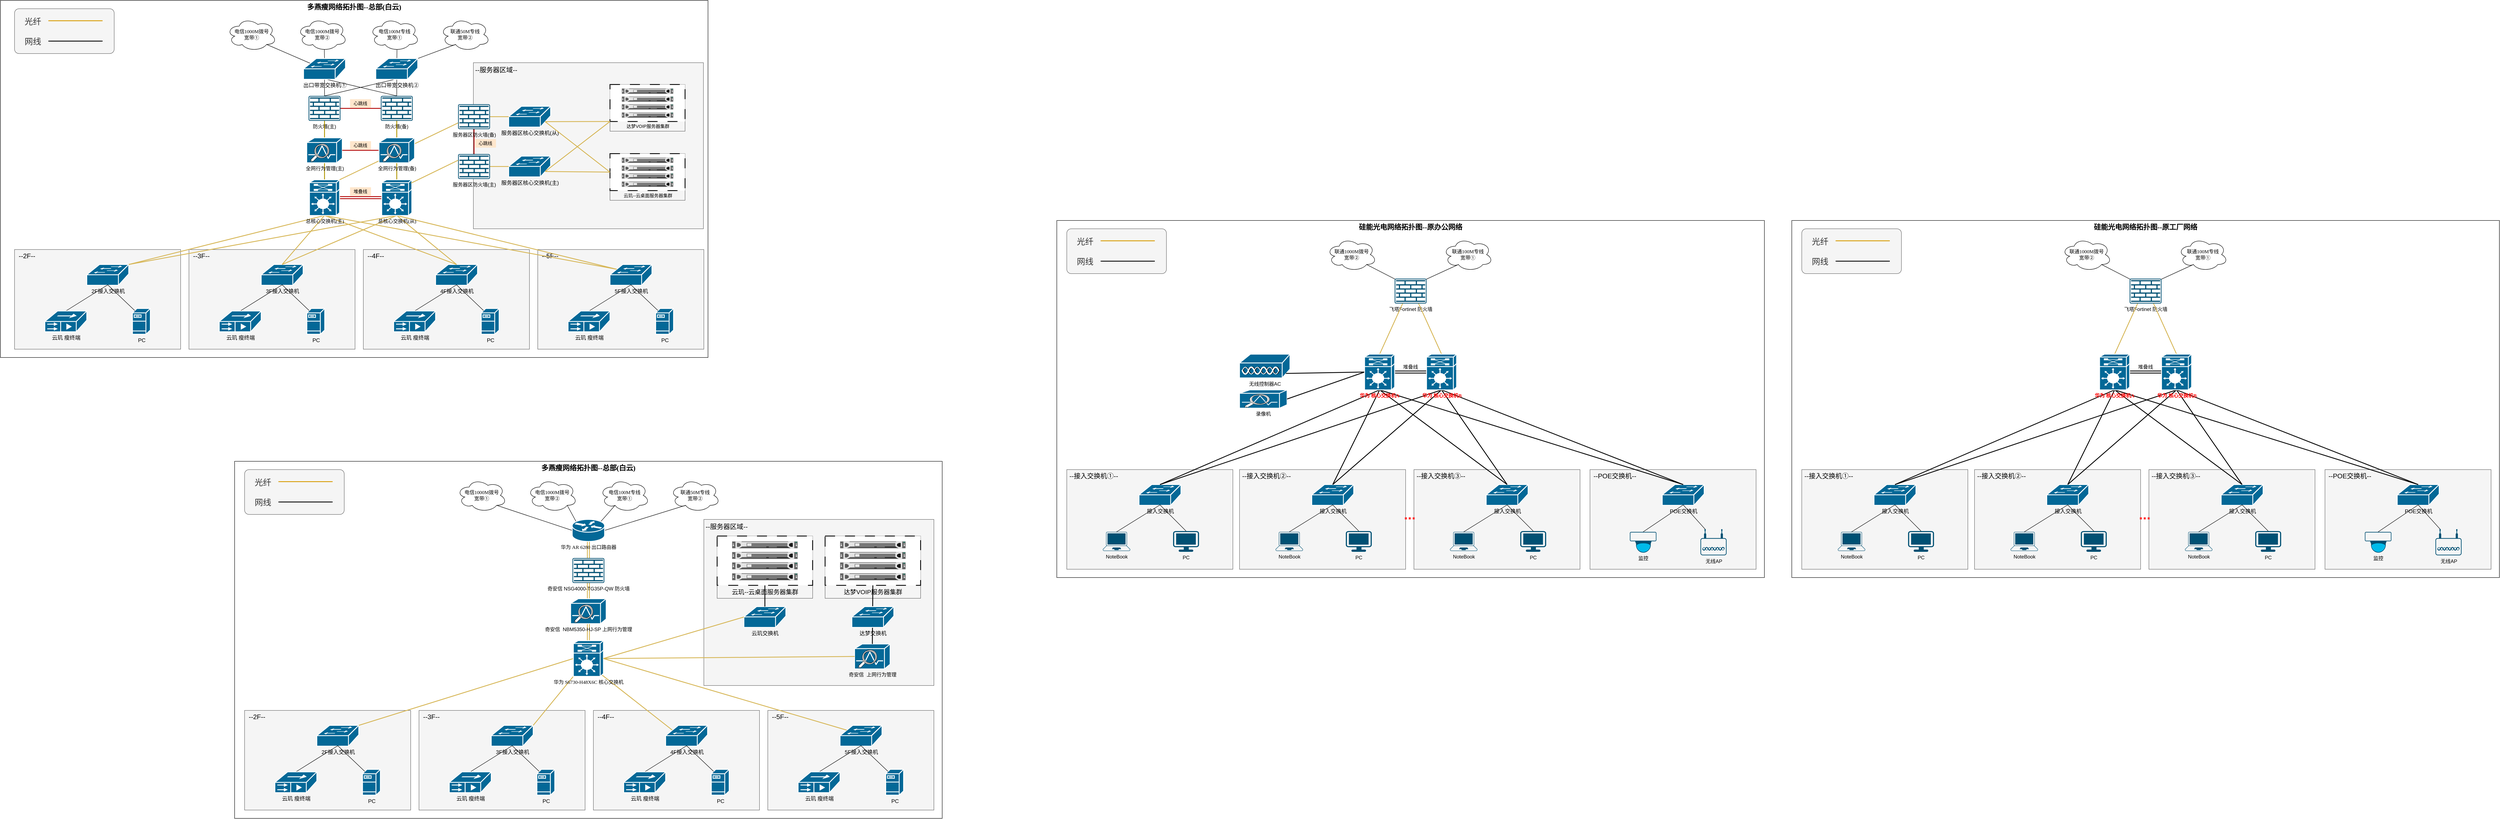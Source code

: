 <mxfile version="22.1.7" type="github">
  <diagram name="Page-1" id="c37626ed-c26b-45fb-9056-f9ebc6bb27b6">
    <mxGraphModel dx="1750" dy="932" grid="1" gridSize="10" guides="1" tooltips="1" connect="1" arrows="1" fold="1" page="1" pageScale="1" pageWidth="1100" pageHeight="850" background="none" math="0" shadow="0">
      <root>
        <mxCell id="0" />
        <mxCell id="1" parent="0" />
        <mxCell id="1c7a67bf8fd3230f-83" value="&lt;font style=&quot;font-size: 17px;&quot;&gt;多燕瘦网络拓扑图--总部(白云)&lt;/font&gt;" style="whiteSpace=wrap;html=1;rounded=0;shadow=0;comic=0;strokeWidth=1;fontFamily=Verdana;fontSize=14;verticalAlign=top;fontStyle=1;" parent="1" vertex="1">
          <mxGeometry x="496" y="50" width="1704" height="860" as="geometry" />
        </mxCell>
        <mxCell id="QDnWGc42BfGMvYn1_fHW-36" value="" style="group" parent="1" vertex="1" connectable="0">
          <mxGeometry x="530" y="650" width="400" height="240" as="geometry" />
        </mxCell>
        <mxCell id="QDnWGc42BfGMvYn1_fHW-24" value="" style="whiteSpace=wrap;html=1;fillColor=#f5f5f5;strokeColor=#666666;fontColor=#333333;" parent="QDnWGc42BfGMvYn1_fHW-36" vertex="1">
          <mxGeometry width="400" height="240" as="geometry" />
        </mxCell>
        <mxCell id="QDnWGc42BfGMvYn1_fHW-25" value="&lt;font style=&quot;font-size: 16px;&quot;&gt;--2F--&lt;/font&gt;" style="text;strokeColor=none;align=center;fillColor=none;html=1;verticalAlign=middle;whiteSpace=wrap;rounded=0;" parent="QDnWGc42BfGMvYn1_fHW-36" vertex="1">
          <mxGeometry width="60" height="30" as="geometry" />
        </mxCell>
        <mxCell id="QDnWGc42BfGMvYn1_fHW-35" value="" style="group" parent="QDnWGc42BfGMvYn1_fHW-36" vertex="1" connectable="0">
          <mxGeometry x="73" y="36" width="254" height="168" as="geometry" />
        </mxCell>
        <mxCell id="QDnWGc42BfGMvYn1_fHW-26" value="2F接入交换机" style="shape=mxgraph.cisco.switches.workgroup_switch;sketch=0;html=1;pointerEvents=1;dashed=0;fillColor=#036897;strokeColor=#ffffff;strokeWidth=2;verticalLabelPosition=bottom;verticalAlign=top;align=center;outlineConnect=0;fontSize=13;" parent="QDnWGc42BfGMvYn1_fHW-35" vertex="1">
          <mxGeometry x="101" width="101" height="50" as="geometry" />
        </mxCell>
        <mxCell id="QDnWGc42BfGMvYn1_fHW-34" style="rounded=0;orthogonalLoop=1;jettySize=auto;html=1;exitX=0.5;exitY=0;exitDx=0;exitDy=0;exitPerimeter=0;endArrow=none;endFill=0;entryX=0.5;entryY=0.98;entryDx=0;entryDy=0;entryPerimeter=0;" parent="QDnWGc42BfGMvYn1_fHW-35" source="QDnWGc42BfGMvYn1_fHW-27" target="QDnWGc42BfGMvYn1_fHW-26" edge="1">
          <mxGeometry relative="1" as="geometry" />
        </mxCell>
        <mxCell id="QDnWGc42BfGMvYn1_fHW-27" value="云玑 瘦终端" style="shape=mxgraph.cisco.misc.umg_series;sketch=0;html=1;pointerEvents=1;dashed=0;fillColor=#036897;strokeColor=#ffffff;strokeWidth=2;verticalLabelPosition=bottom;verticalAlign=top;align=center;outlineConnect=0;fontSize=13;" parent="QDnWGc42BfGMvYn1_fHW-35" vertex="1">
          <mxGeometry y="112" width="101" height="50" as="geometry" />
        </mxCell>
        <mxCell id="QDnWGc42BfGMvYn1_fHW-30" value="PC" style="shape=mxgraph.cisco.servers.fileserver;sketch=0;html=1;pointerEvents=1;dashed=0;fillColor=#036897;strokeColor=#ffffff;strokeWidth=2;verticalLabelPosition=bottom;verticalAlign=top;align=center;outlineConnect=0;fontSize=13;" parent="QDnWGc42BfGMvYn1_fHW-35" vertex="1">
          <mxGeometry x="211" y="106" width="43" height="62" as="geometry" />
        </mxCell>
        <mxCell id="QDnWGc42BfGMvYn1_fHW-33" value="" style="endArrow=none;html=1;rounded=0;entryX=0.5;entryY=0.98;entryDx=0;entryDy=0;entryPerimeter=0;exitX=0.13;exitY=0.08;exitDx=0;exitDy=0;exitPerimeter=0;" parent="QDnWGc42BfGMvYn1_fHW-35" source="QDnWGc42BfGMvYn1_fHW-30" target="QDnWGc42BfGMvYn1_fHW-26" edge="1">
          <mxGeometry width="50" height="50" relative="1" as="geometry">
            <mxPoint x="202" y="170" as="sourcePoint" />
            <mxPoint x="252" y="120" as="targetPoint" />
          </mxGeometry>
        </mxCell>
        <mxCell id="QDnWGc42BfGMvYn1_fHW-37" value="" style="group" parent="1" vertex="1" connectable="0">
          <mxGeometry x="950" y="650" width="400" height="240" as="geometry" />
        </mxCell>
        <mxCell id="QDnWGc42BfGMvYn1_fHW-38" value="" style="whiteSpace=wrap;html=1;fillColor=#f5f5f5;strokeColor=#666666;fontColor=#333333;" parent="QDnWGc42BfGMvYn1_fHW-37" vertex="1">
          <mxGeometry width="400" height="240" as="geometry" />
        </mxCell>
        <mxCell id="QDnWGc42BfGMvYn1_fHW-39" value="&lt;font style=&quot;font-size: 16px;&quot;&gt;--3F--&lt;/font&gt;" style="text;strokeColor=none;align=center;fillColor=none;html=1;verticalAlign=middle;whiteSpace=wrap;rounded=0;" parent="QDnWGc42BfGMvYn1_fHW-37" vertex="1">
          <mxGeometry width="60" height="30" as="geometry" />
        </mxCell>
        <mxCell id="QDnWGc42BfGMvYn1_fHW-40" value="" style="group" parent="QDnWGc42BfGMvYn1_fHW-37" vertex="1" connectable="0">
          <mxGeometry x="73" y="36" width="254" height="168" as="geometry" />
        </mxCell>
        <mxCell id="QDnWGc42BfGMvYn1_fHW-41" value="3F接入交换机" style="shape=mxgraph.cisco.switches.workgroup_switch;sketch=0;html=1;pointerEvents=1;dashed=0;fillColor=#036897;strokeColor=#ffffff;strokeWidth=2;verticalLabelPosition=bottom;verticalAlign=top;align=center;outlineConnect=0;fontSize=13;" parent="QDnWGc42BfGMvYn1_fHW-40" vertex="1">
          <mxGeometry x="101" width="101" height="50" as="geometry" />
        </mxCell>
        <mxCell id="QDnWGc42BfGMvYn1_fHW-42" style="rounded=0;orthogonalLoop=1;jettySize=auto;html=1;exitX=0.5;exitY=0;exitDx=0;exitDy=0;exitPerimeter=0;endArrow=none;endFill=0;entryX=0.5;entryY=0.98;entryDx=0;entryDy=0;entryPerimeter=0;" parent="QDnWGc42BfGMvYn1_fHW-40" source="QDnWGc42BfGMvYn1_fHW-43" target="QDnWGc42BfGMvYn1_fHW-41" edge="1">
          <mxGeometry relative="1" as="geometry" />
        </mxCell>
        <mxCell id="QDnWGc42BfGMvYn1_fHW-43" value="云玑 瘦终端" style="shape=mxgraph.cisco.misc.umg_series;sketch=0;html=1;pointerEvents=1;dashed=0;fillColor=#036897;strokeColor=#ffffff;strokeWidth=2;verticalLabelPosition=bottom;verticalAlign=top;align=center;outlineConnect=0;fontSize=13;" parent="QDnWGc42BfGMvYn1_fHW-40" vertex="1">
          <mxGeometry y="112" width="101" height="50" as="geometry" />
        </mxCell>
        <mxCell id="QDnWGc42BfGMvYn1_fHW-44" value="PC" style="shape=mxgraph.cisco.servers.fileserver;sketch=0;html=1;pointerEvents=1;dashed=0;fillColor=#036897;strokeColor=#ffffff;strokeWidth=2;verticalLabelPosition=bottom;verticalAlign=top;align=center;outlineConnect=0;fontSize=13;" parent="QDnWGc42BfGMvYn1_fHW-40" vertex="1">
          <mxGeometry x="211" y="106" width="43" height="62" as="geometry" />
        </mxCell>
        <mxCell id="QDnWGc42BfGMvYn1_fHW-45" value="" style="endArrow=none;html=1;rounded=0;entryX=0.5;entryY=0.98;entryDx=0;entryDy=0;entryPerimeter=0;exitX=0.13;exitY=0.08;exitDx=0;exitDy=0;exitPerimeter=0;" parent="QDnWGc42BfGMvYn1_fHW-40" source="QDnWGc42BfGMvYn1_fHW-44" target="QDnWGc42BfGMvYn1_fHW-41" edge="1">
          <mxGeometry width="50" height="50" relative="1" as="geometry">
            <mxPoint x="202" y="170" as="sourcePoint" />
            <mxPoint x="252" y="120" as="targetPoint" />
          </mxGeometry>
        </mxCell>
        <mxCell id="QDnWGc42BfGMvYn1_fHW-46" value="" style="group" parent="1" vertex="1" connectable="0">
          <mxGeometry x="1370" y="650" width="400" height="240" as="geometry" />
        </mxCell>
        <mxCell id="QDnWGc42BfGMvYn1_fHW-47" value="" style="whiteSpace=wrap;html=1;fillColor=#f5f5f5;strokeColor=#666666;fontColor=#333333;" parent="QDnWGc42BfGMvYn1_fHW-46" vertex="1">
          <mxGeometry width="400" height="240" as="geometry" />
        </mxCell>
        <mxCell id="QDnWGc42BfGMvYn1_fHW-48" value="&lt;font style=&quot;font-size: 16px;&quot;&gt;--4F--&lt;/font&gt;" style="text;strokeColor=none;align=center;fillColor=none;html=1;verticalAlign=middle;whiteSpace=wrap;rounded=0;" parent="QDnWGc42BfGMvYn1_fHW-46" vertex="1">
          <mxGeometry width="60" height="30" as="geometry" />
        </mxCell>
        <mxCell id="QDnWGc42BfGMvYn1_fHW-49" value="" style="group" parent="QDnWGc42BfGMvYn1_fHW-46" vertex="1" connectable="0">
          <mxGeometry x="73" y="36" width="254" height="168" as="geometry" />
        </mxCell>
        <mxCell id="QDnWGc42BfGMvYn1_fHW-50" value="4F接入交换机" style="shape=mxgraph.cisco.switches.workgroup_switch;sketch=0;html=1;pointerEvents=1;dashed=0;fillColor=#036897;strokeColor=#ffffff;strokeWidth=2;verticalLabelPosition=bottom;verticalAlign=top;align=center;outlineConnect=0;fontSize=13;" parent="QDnWGc42BfGMvYn1_fHW-49" vertex="1">
          <mxGeometry x="101" width="101" height="50" as="geometry" />
        </mxCell>
        <mxCell id="QDnWGc42BfGMvYn1_fHW-51" style="rounded=0;orthogonalLoop=1;jettySize=auto;html=1;exitX=0.5;exitY=0;exitDx=0;exitDy=0;exitPerimeter=0;endArrow=none;endFill=0;entryX=0.5;entryY=0.98;entryDx=0;entryDy=0;entryPerimeter=0;" parent="QDnWGc42BfGMvYn1_fHW-49" source="QDnWGc42BfGMvYn1_fHW-52" target="QDnWGc42BfGMvYn1_fHW-50" edge="1">
          <mxGeometry relative="1" as="geometry" />
        </mxCell>
        <mxCell id="QDnWGc42BfGMvYn1_fHW-52" value="云玑 瘦终端" style="shape=mxgraph.cisco.misc.umg_series;sketch=0;html=1;pointerEvents=1;dashed=0;fillColor=#036897;strokeColor=#ffffff;strokeWidth=2;verticalLabelPosition=bottom;verticalAlign=top;align=center;outlineConnect=0;fontSize=13;" parent="QDnWGc42BfGMvYn1_fHW-49" vertex="1">
          <mxGeometry y="112" width="101" height="50" as="geometry" />
        </mxCell>
        <mxCell id="QDnWGc42BfGMvYn1_fHW-53" value="PC" style="shape=mxgraph.cisco.servers.fileserver;sketch=0;html=1;pointerEvents=1;dashed=0;fillColor=#036897;strokeColor=#ffffff;strokeWidth=2;verticalLabelPosition=bottom;verticalAlign=top;align=center;outlineConnect=0;fontSize=13;" parent="QDnWGc42BfGMvYn1_fHW-49" vertex="1">
          <mxGeometry x="211" y="106" width="43" height="62" as="geometry" />
        </mxCell>
        <mxCell id="QDnWGc42BfGMvYn1_fHW-54" value="" style="endArrow=none;html=1;rounded=0;entryX=0.5;entryY=0.98;entryDx=0;entryDy=0;entryPerimeter=0;exitX=0.13;exitY=0.08;exitDx=0;exitDy=0;exitPerimeter=0;" parent="QDnWGc42BfGMvYn1_fHW-49" source="QDnWGc42BfGMvYn1_fHW-53" target="QDnWGc42BfGMvYn1_fHW-50" edge="1">
          <mxGeometry width="50" height="50" relative="1" as="geometry">
            <mxPoint x="202" y="170" as="sourcePoint" />
            <mxPoint x="252" y="120" as="targetPoint" />
          </mxGeometry>
        </mxCell>
        <mxCell id="QDnWGc42BfGMvYn1_fHW-55" value="" style="group" parent="1" vertex="1" connectable="0">
          <mxGeometry x="1790" y="650" width="400" height="240" as="geometry" />
        </mxCell>
        <mxCell id="QDnWGc42BfGMvYn1_fHW-56" value="" style="whiteSpace=wrap;html=1;fillColor=#f5f5f5;strokeColor=#666666;fontColor=#333333;" parent="QDnWGc42BfGMvYn1_fHW-55" vertex="1">
          <mxGeometry width="400" height="240" as="geometry" />
        </mxCell>
        <mxCell id="QDnWGc42BfGMvYn1_fHW-57" value="&lt;font style=&quot;font-size: 16px;&quot;&gt;--5F--&lt;/font&gt;" style="text;strokeColor=none;align=center;fillColor=none;html=1;verticalAlign=middle;whiteSpace=wrap;rounded=0;" parent="QDnWGc42BfGMvYn1_fHW-55" vertex="1">
          <mxGeometry width="60" height="30" as="geometry" />
        </mxCell>
        <mxCell id="QDnWGc42BfGMvYn1_fHW-58" value="" style="group" parent="QDnWGc42BfGMvYn1_fHW-55" vertex="1" connectable="0">
          <mxGeometry x="73" y="36" width="254" height="168" as="geometry" />
        </mxCell>
        <mxCell id="QDnWGc42BfGMvYn1_fHW-59" value="5F接入交换机" style="shape=mxgraph.cisco.switches.workgroup_switch;sketch=0;html=1;pointerEvents=1;dashed=0;fillColor=#036897;strokeColor=#ffffff;strokeWidth=2;verticalLabelPosition=bottom;verticalAlign=top;align=center;outlineConnect=0;fontSize=13;" parent="QDnWGc42BfGMvYn1_fHW-58" vertex="1">
          <mxGeometry x="101" width="101" height="50" as="geometry" />
        </mxCell>
        <mxCell id="QDnWGc42BfGMvYn1_fHW-60" style="rounded=0;orthogonalLoop=1;jettySize=auto;html=1;exitX=0.5;exitY=0;exitDx=0;exitDy=0;exitPerimeter=0;endArrow=none;endFill=0;entryX=0.5;entryY=0.98;entryDx=0;entryDy=0;entryPerimeter=0;" parent="QDnWGc42BfGMvYn1_fHW-58" source="QDnWGc42BfGMvYn1_fHW-61" target="QDnWGc42BfGMvYn1_fHW-59" edge="1">
          <mxGeometry relative="1" as="geometry" />
        </mxCell>
        <mxCell id="QDnWGc42BfGMvYn1_fHW-61" value="云玑 瘦终端" style="shape=mxgraph.cisco.misc.umg_series;sketch=0;html=1;pointerEvents=1;dashed=0;fillColor=#036897;strokeColor=#ffffff;strokeWidth=2;verticalLabelPosition=bottom;verticalAlign=top;align=center;outlineConnect=0;fontSize=13;" parent="QDnWGc42BfGMvYn1_fHW-58" vertex="1">
          <mxGeometry y="112" width="101" height="50" as="geometry" />
        </mxCell>
        <mxCell id="QDnWGc42BfGMvYn1_fHW-62" value="PC" style="shape=mxgraph.cisco.servers.fileserver;sketch=0;html=1;pointerEvents=1;dashed=0;fillColor=#036897;strokeColor=#ffffff;strokeWidth=2;verticalLabelPosition=bottom;verticalAlign=top;align=center;outlineConnect=0;fontSize=13;" parent="QDnWGc42BfGMvYn1_fHW-58" vertex="1">
          <mxGeometry x="211" y="106" width="43" height="62" as="geometry" />
        </mxCell>
        <mxCell id="QDnWGc42BfGMvYn1_fHW-63" value="" style="endArrow=none;html=1;rounded=0;entryX=0.5;entryY=0.98;entryDx=0;entryDy=0;entryPerimeter=0;exitX=0.13;exitY=0.08;exitDx=0;exitDy=0;exitPerimeter=0;" parent="QDnWGc42BfGMvYn1_fHW-58" source="QDnWGc42BfGMvYn1_fHW-62" target="QDnWGc42BfGMvYn1_fHW-59" edge="1">
          <mxGeometry width="50" height="50" relative="1" as="geometry">
            <mxPoint x="202" y="170" as="sourcePoint" />
            <mxPoint x="252" y="120" as="targetPoint" />
          </mxGeometry>
        </mxCell>
        <mxCell id="QDnWGc42BfGMvYn1_fHW-4" value="" style="group" parent="1" vertex="1" connectable="0">
          <mxGeometry x="1041" y="92" width="634" height="80" as="geometry" />
        </mxCell>
        <mxCell id="1c7a67bf8fd3230f-15" value="电信1000M拨号&lt;br&gt;宽带①" style="ellipse;shape=cloud;whiteSpace=wrap;html=1;rounded=0;shadow=0;comic=0;strokeWidth=1;fontFamily=Verdana;fontSize=12;" parent="QDnWGc42BfGMvYn1_fHW-4" vertex="1">
          <mxGeometry width="120" height="80" as="geometry" />
        </mxCell>
        <mxCell id="QDnWGc42BfGMvYn1_fHW-1" value="电信1000M拨号&lt;br&gt;宽带②" style="ellipse;shape=cloud;whiteSpace=wrap;html=1;rounded=0;shadow=0;comic=0;strokeWidth=1;fontFamily=Verdana;fontSize=12;" parent="QDnWGc42BfGMvYn1_fHW-4" vertex="1">
          <mxGeometry x="170" width="120" height="80" as="geometry" />
        </mxCell>
        <mxCell id="QDnWGc42BfGMvYn1_fHW-2" value="电信100M专线&lt;br&gt;宽带①" style="ellipse;shape=cloud;whiteSpace=wrap;html=1;rounded=0;shadow=0;comic=0;strokeWidth=1;fontFamily=Verdana;fontSize=12;" parent="QDnWGc42BfGMvYn1_fHW-4" vertex="1">
          <mxGeometry x="344" width="120" height="80" as="geometry" />
        </mxCell>
        <mxCell id="QDnWGc42BfGMvYn1_fHW-3" value="联通50M专线&lt;br&gt;宽带②" style="ellipse;shape=cloud;whiteSpace=wrap;html=1;rounded=0;shadow=0;comic=0;strokeWidth=1;fontFamily=Verdana;fontSize=12;" parent="QDnWGc42BfGMvYn1_fHW-4" vertex="1">
          <mxGeometry x="514" width="120" height="80" as="geometry" />
        </mxCell>
        <mxCell id="QDnWGc42BfGMvYn1_fHW-13" style="orthogonalLoop=1;jettySize=auto;html=1;exitX=0.8;exitY=0.8;exitDx=0;exitDy=0;exitPerimeter=0;entryX=0.16;entryY=0.23;entryDx=0;entryDy=0;entryPerimeter=0;strokeWidth=1;strokeColor=default;rounded=0;startArrow=none;startFill=0;endArrow=none;endFill=0;" parent="1" source="1c7a67bf8fd3230f-15" target="5VeJD5BGMnVlJjGSpXp7-97" edge="1">
          <mxGeometry relative="1" as="geometry">
            <mxPoint x="1319" y="216.5" as="targetPoint" />
          </mxGeometry>
        </mxCell>
        <mxCell id="QDnWGc42BfGMvYn1_fHW-14" style="orthogonalLoop=1;jettySize=auto;html=1;exitX=0.55;exitY=0.95;exitDx=0;exitDy=0;exitPerimeter=0;entryX=0.5;entryY=0;entryDx=0;entryDy=0;entryPerimeter=0;strokeWidth=1;strokeColor=default;rounded=0;startArrow=none;startFill=0;endArrow=none;endFill=0;" parent="1" target="5VeJD5BGMnVlJjGSpXp7-97" edge="1">
          <mxGeometry relative="1" as="geometry">
            <mxPoint x="1276" y="168" as="sourcePoint" />
            <mxPoint x="1327.36" y="195.3" as="targetPoint" />
          </mxGeometry>
        </mxCell>
        <mxCell id="QDnWGc42BfGMvYn1_fHW-15" style="orthogonalLoop=1;jettySize=auto;html=1;entryX=0.55;entryY=0.95;entryDx=0;entryDy=0;entryPerimeter=0;strokeWidth=1;strokeColor=default;rounded=0;startArrow=none;startFill=0;endArrow=none;endFill=0;" parent="1" source="5VeJD5BGMnVlJjGSpXp7-98" target="QDnWGc42BfGMvYn1_fHW-2" edge="1">
          <mxGeometry relative="1" as="geometry">
            <mxPoint x="1387.64" y="195.3" as="sourcePoint" />
            <mxPoint x="1339" y="237" as="targetPoint" />
          </mxGeometry>
        </mxCell>
        <mxCell id="QDnWGc42BfGMvYn1_fHW-16" style="orthogonalLoop=1;jettySize=auto;html=1;entryX=0.31;entryY=0.8;entryDx=0;entryDy=0;entryPerimeter=0;strokeWidth=1;strokeColor=default;rounded=0;startArrow=none;startFill=0;endArrow=none;endFill=0;exitX=1;exitY=0;exitDx=0;exitDy=0;exitPerimeter=0;" parent="1" source="5VeJD5BGMnVlJjGSpXp7-98" target="QDnWGc42BfGMvYn1_fHW-3" edge="1">
          <mxGeometry relative="1" as="geometry">
            <mxPoint x="1397" y="216.5" as="sourcePoint" />
            <mxPoint x="1349" y="247" as="targetPoint" />
          </mxGeometry>
        </mxCell>
        <mxCell id="QDnWGc42BfGMvYn1_fHW-67" value="" style="endArrow=none;html=1;rounded=0;entryX=0.5;entryY=1;entryDx=0;entryDy=0;entryPerimeter=0;exitX=1;exitY=0;exitDx=0;exitDy=0;exitPerimeter=0;fillColor=#fff2cc;strokeColor=#d6b656;strokeWidth=2;gradientColor=#ffd966;" parent="1" source="QDnWGc42BfGMvYn1_fHW-26" target="QDnWGc42BfGMvYn1_fHW-21" edge="1">
          <mxGeometry width="50" height="50" relative="1" as="geometry">
            <mxPoint x="1021.57" y="582" as="sourcePoint" />
            <mxPoint x="1021.57" y="343" as="targetPoint" />
          </mxGeometry>
        </mxCell>
        <mxCell id="QDnWGc42BfGMvYn1_fHW-68" value="" style="endArrow=none;html=1;rounded=0;entryX=0.5;entryY=1;entryDx=0;entryDy=0;entryPerimeter=0;exitX=0.5;exitY=0;exitDx=0;exitDy=0;exitPerimeter=0;fillColor=#fff2cc;strokeColor=#d6b656;strokeWidth=2;gradientColor=#ffd966;" parent="1" source="QDnWGc42BfGMvYn1_fHW-41" target="QDnWGc42BfGMvYn1_fHW-21" edge="1">
          <mxGeometry width="50" height="50" relative="1" as="geometry">
            <mxPoint x="815" y="696" as="sourcePoint" />
            <mxPoint x="1332" y="578" as="targetPoint" />
          </mxGeometry>
        </mxCell>
        <mxCell id="QDnWGc42BfGMvYn1_fHW-69" value="" style="endArrow=none;html=1;rounded=0;entryX=0.5;entryY=1;entryDx=0;entryDy=0;entryPerimeter=0;fillColor=#fff2cc;strokeColor=#d6b656;strokeWidth=2;gradientColor=#ffd966;exitX=0.5;exitY=0;exitDx=0;exitDy=0;exitPerimeter=0;" parent="1" source="QDnWGc42BfGMvYn1_fHW-50" target="QDnWGc42BfGMvYn1_fHW-21" edge="1">
          <mxGeometry width="50" height="50" relative="1" as="geometry">
            <mxPoint x="825" y="706" as="sourcePoint" />
            <mxPoint x="1342" y="588" as="targetPoint" />
          </mxGeometry>
        </mxCell>
        <mxCell id="QDnWGc42BfGMvYn1_fHW-72" value="&lt;div style=&quot;&quot;&gt;&lt;span style=&quot;font-size: 20px; background-color: initial;&quot;&gt;&amp;nbsp; &amp;nbsp; 光纤&lt;/span&gt;&lt;/div&gt;&lt;font style=&quot;&quot;&gt;&lt;div style=&quot;&quot;&gt;&lt;span style=&quot;font-size: 20px;&quot;&gt;&lt;br&gt;&lt;/span&gt;&lt;/div&gt;&lt;span style=&quot;font-size: 20px;&quot;&gt;&lt;div style=&quot;&quot;&gt;&lt;span style=&quot;background-color: initial;&quot;&gt;&amp;nbsp; &amp;nbsp; 网线&lt;/span&gt;&lt;/div&gt;&lt;/span&gt;&lt;/font&gt;" style="rounded=1;whiteSpace=wrap;html=1;align=left;arcSize=10;fillColor=#f5f5f5;fontColor=#333333;strokeColor=#666666;" parent="1" vertex="1">
          <mxGeometry x="530" y="70" width="240" height="108" as="geometry" />
        </mxCell>
        <mxCell id="QDnWGc42BfGMvYn1_fHW-73" value="" style="endArrow=none;html=1;rounded=0;exitX=0.255;exitY=0.465;exitDx=0;exitDy=0;exitPerimeter=0;fillColor=#ffcd28;gradientColor=#ffa500;strokeColor=#d79b00;strokeWidth=2;" parent="1" edge="1">
          <mxGeometry width="50" height="50" relative="1" as="geometry">
            <mxPoint x="611.52" y="99.0" as="sourcePoint" />
            <mxPoint x="742" y="99" as="targetPoint" />
          </mxGeometry>
        </mxCell>
        <mxCell id="QDnWGc42BfGMvYn1_fHW-74" value="" style="endArrow=none;html=1;rounded=0;exitX=0.255;exitY=0.465;exitDx=0;exitDy=0;exitPerimeter=0;strokeWidth=2;" parent="1" edge="1">
          <mxGeometry width="50" height="50" relative="1" as="geometry">
            <mxPoint x="611.52" y="148.0" as="sourcePoint" />
            <mxPoint x="742" y="148" as="targetPoint" />
          </mxGeometry>
        </mxCell>
        <mxCell id="5VeJD5BGMnVlJjGSpXp7-1" value="&lt;font style=&quot;font-size: 17px;&quot;&gt;多燕瘦网络拓扑图--总部(白云)&lt;/font&gt;" style="whiteSpace=wrap;html=1;rounded=0;shadow=0;comic=0;strokeWidth=1;fontFamily=Verdana;fontSize=14;verticalAlign=top;fontStyle=1;" parent="1" vertex="1">
          <mxGeometry x="1060" y="1160" width="1704" height="860" as="geometry" />
        </mxCell>
        <mxCell id="5VeJD5BGMnVlJjGSpXp7-2" value="" style="group" parent="1" vertex="1" connectable="0">
          <mxGeometry x="1084" y="1760" width="400" height="240" as="geometry" />
        </mxCell>
        <mxCell id="5VeJD5BGMnVlJjGSpXp7-3" value="" style="whiteSpace=wrap;html=1;fillColor=#f5f5f5;strokeColor=#666666;fontColor=#333333;" parent="5VeJD5BGMnVlJjGSpXp7-2" vertex="1">
          <mxGeometry width="400" height="240" as="geometry" />
        </mxCell>
        <mxCell id="5VeJD5BGMnVlJjGSpXp7-4" value="&lt;font style=&quot;font-size: 16px;&quot;&gt;--2F--&lt;/font&gt;" style="text;strokeColor=none;align=center;fillColor=none;html=1;verticalAlign=middle;whiteSpace=wrap;rounded=0;" parent="5VeJD5BGMnVlJjGSpXp7-2" vertex="1">
          <mxGeometry width="60" height="30" as="geometry" />
        </mxCell>
        <mxCell id="5VeJD5BGMnVlJjGSpXp7-5" value="" style="group" parent="5VeJD5BGMnVlJjGSpXp7-2" vertex="1" connectable="0">
          <mxGeometry x="73" y="36" width="254" height="168" as="geometry" />
        </mxCell>
        <mxCell id="5VeJD5BGMnVlJjGSpXp7-6" value="2F接入交换机" style="shape=mxgraph.cisco.switches.workgroup_switch;sketch=0;html=1;pointerEvents=1;dashed=0;fillColor=#036897;strokeColor=#ffffff;strokeWidth=2;verticalLabelPosition=bottom;verticalAlign=top;align=center;outlineConnect=0;fontSize=13;" parent="5VeJD5BGMnVlJjGSpXp7-5" vertex="1">
          <mxGeometry x="101" width="101" height="50" as="geometry" />
        </mxCell>
        <mxCell id="5VeJD5BGMnVlJjGSpXp7-7" style="rounded=0;orthogonalLoop=1;jettySize=auto;html=1;exitX=0.5;exitY=0;exitDx=0;exitDy=0;exitPerimeter=0;endArrow=none;endFill=0;entryX=0.5;entryY=0.98;entryDx=0;entryDy=0;entryPerimeter=0;" parent="5VeJD5BGMnVlJjGSpXp7-5" source="5VeJD5BGMnVlJjGSpXp7-8" target="5VeJD5BGMnVlJjGSpXp7-6" edge="1">
          <mxGeometry relative="1" as="geometry" />
        </mxCell>
        <mxCell id="5VeJD5BGMnVlJjGSpXp7-8" value="云玑 瘦终端" style="shape=mxgraph.cisco.misc.umg_series;sketch=0;html=1;pointerEvents=1;dashed=0;fillColor=#036897;strokeColor=#ffffff;strokeWidth=2;verticalLabelPosition=bottom;verticalAlign=top;align=center;outlineConnect=0;fontSize=13;" parent="5VeJD5BGMnVlJjGSpXp7-5" vertex="1">
          <mxGeometry y="112" width="101" height="50" as="geometry" />
        </mxCell>
        <mxCell id="5VeJD5BGMnVlJjGSpXp7-9" value="PC" style="shape=mxgraph.cisco.servers.fileserver;sketch=0;html=1;pointerEvents=1;dashed=0;fillColor=#036897;strokeColor=#ffffff;strokeWidth=2;verticalLabelPosition=bottom;verticalAlign=top;align=center;outlineConnect=0;fontSize=13;" parent="5VeJD5BGMnVlJjGSpXp7-5" vertex="1">
          <mxGeometry x="211" y="106" width="43" height="62" as="geometry" />
        </mxCell>
        <mxCell id="5VeJD5BGMnVlJjGSpXp7-10" value="" style="endArrow=none;html=1;rounded=0;entryX=0.5;entryY=0.98;entryDx=0;entryDy=0;entryPerimeter=0;exitX=0.13;exitY=0.08;exitDx=0;exitDy=0;exitPerimeter=0;" parent="5VeJD5BGMnVlJjGSpXp7-5" source="5VeJD5BGMnVlJjGSpXp7-9" target="5VeJD5BGMnVlJjGSpXp7-6" edge="1">
          <mxGeometry width="50" height="50" relative="1" as="geometry">
            <mxPoint x="202" y="170" as="sourcePoint" />
            <mxPoint x="252" y="120" as="targetPoint" />
          </mxGeometry>
        </mxCell>
        <mxCell id="5VeJD5BGMnVlJjGSpXp7-11" value="" style="group" parent="1" vertex="1" connectable="0">
          <mxGeometry x="1504" y="1760" width="400" height="240" as="geometry" />
        </mxCell>
        <mxCell id="5VeJD5BGMnVlJjGSpXp7-12" value="" style="whiteSpace=wrap;html=1;fillColor=#f5f5f5;strokeColor=#666666;fontColor=#333333;" parent="5VeJD5BGMnVlJjGSpXp7-11" vertex="1">
          <mxGeometry width="400" height="240" as="geometry" />
        </mxCell>
        <mxCell id="5VeJD5BGMnVlJjGSpXp7-13" value="&lt;font style=&quot;font-size: 16px;&quot;&gt;--3F--&lt;/font&gt;" style="text;strokeColor=none;align=center;fillColor=none;html=1;verticalAlign=middle;whiteSpace=wrap;rounded=0;" parent="5VeJD5BGMnVlJjGSpXp7-11" vertex="1">
          <mxGeometry width="60" height="30" as="geometry" />
        </mxCell>
        <mxCell id="5VeJD5BGMnVlJjGSpXp7-14" value="" style="group" parent="5VeJD5BGMnVlJjGSpXp7-11" vertex="1" connectable="0">
          <mxGeometry x="73" y="36" width="254" height="168" as="geometry" />
        </mxCell>
        <mxCell id="5VeJD5BGMnVlJjGSpXp7-15" value="3F接入交换机" style="shape=mxgraph.cisco.switches.workgroup_switch;sketch=0;html=1;pointerEvents=1;dashed=0;fillColor=#036897;strokeColor=#ffffff;strokeWidth=2;verticalLabelPosition=bottom;verticalAlign=top;align=center;outlineConnect=0;fontSize=13;" parent="5VeJD5BGMnVlJjGSpXp7-14" vertex="1">
          <mxGeometry x="101" width="101" height="50" as="geometry" />
        </mxCell>
        <mxCell id="5VeJD5BGMnVlJjGSpXp7-16" style="rounded=0;orthogonalLoop=1;jettySize=auto;html=1;exitX=0.5;exitY=0;exitDx=0;exitDy=0;exitPerimeter=0;endArrow=none;endFill=0;entryX=0.5;entryY=0.98;entryDx=0;entryDy=0;entryPerimeter=0;" parent="5VeJD5BGMnVlJjGSpXp7-14" source="5VeJD5BGMnVlJjGSpXp7-17" target="5VeJD5BGMnVlJjGSpXp7-15" edge="1">
          <mxGeometry relative="1" as="geometry" />
        </mxCell>
        <mxCell id="5VeJD5BGMnVlJjGSpXp7-17" value="云玑 瘦终端" style="shape=mxgraph.cisco.misc.umg_series;sketch=0;html=1;pointerEvents=1;dashed=0;fillColor=#036897;strokeColor=#ffffff;strokeWidth=2;verticalLabelPosition=bottom;verticalAlign=top;align=center;outlineConnect=0;fontSize=13;" parent="5VeJD5BGMnVlJjGSpXp7-14" vertex="1">
          <mxGeometry y="112" width="101" height="50" as="geometry" />
        </mxCell>
        <mxCell id="5VeJD5BGMnVlJjGSpXp7-18" value="PC" style="shape=mxgraph.cisco.servers.fileserver;sketch=0;html=1;pointerEvents=1;dashed=0;fillColor=#036897;strokeColor=#ffffff;strokeWidth=2;verticalLabelPosition=bottom;verticalAlign=top;align=center;outlineConnect=0;fontSize=13;" parent="5VeJD5BGMnVlJjGSpXp7-14" vertex="1">
          <mxGeometry x="211" y="106" width="43" height="62" as="geometry" />
        </mxCell>
        <mxCell id="5VeJD5BGMnVlJjGSpXp7-19" value="" style="endArrow=none;html=1;rounded=0;entryX=0.5;entryY=0.98;entryDx=0;entryDy=0;entryPerimeter=0;exitX=0.13;exitY=0.08;exitDx=0;exitDy=0;exitPerimeter=0;" parent="5VeJD5BGMnVlJjGSpXp7-14" source="5VeJD5BGMnVlJjGSpXp7-18" target="5VeJD5BGMnVlJjGSpXp7-15" edge="1">
          <mxGeometry width="50" height="50" relative="1" as="geometry">
            <mxPoint x="202" y="170" as="sourcePoint" />
            <mxPoint x="252" y="120" as="targetPoint" />
          </mxGeometry>
        </mxCell>
        <mxCell id="5VeJD5BGMnVlJjGSpXp7-20" value="" style="group" parent="1" vertex="1" connectable="0">
          <mxGeometry x="1924" y="1760" width="400" height="240" as="geometry" />
        </mxCell>
        <mxCell id="5VeJD5BGMnVlJjGSpXp7-21" value="" style="whiteSpace=wrap;html=1;fillColor=#f5f5f5;strokeColor=#666666;fontColor=#333333;" parent="5VeJD5BGMnVlJjGSpXp7-20" vertex="1">
          <mxGeometry width="400" height="240" as="geometry" />
        </mxCell>
        <mxCell id="5VeJD5BGMnVlJjGSpXp7-22" value="&lt;font style=&quot;font-size: 16px;&quot;&gt;--4F--&lt;/font&gt;" style="text;strokeColor=none;align=center;fillColor=none;html=1;verticalAlign=middle;whiteSpace=wrap;rounded=0;" parent="5VeJD5BGMnVlJjGSpXp7-20" vertex="1">
          <mxGeometry width="60" height="30" as="geometry" />
        </mxCell>
        <mxCell id="5VeJD5BGMnVlJjGSpXp7-23" value="" style="group" parent="5VeJD5BGMnVlJjGSpXp7-20" vertex="1" connectable="0">
          <mxGeometry x="73" y="36" width="254" height="168" as="geometry" />
        </mxCell>
        <mxCell id="5VeJD5BGMnVlJjGSpXp7-24" value="4F接入交换机" style="shape=mxgraph.cisco.switches.workgroup_switch;sketch=0;html=1;pointerEvents=1;dashed=0;fillColor=#036897;strokeColor=#ffffff;strokeWidth=2;verticalLabelPosition=bottom;verticalAlign=top;align=center;outlineConnect=0;fontSize=13;" parent="5VeJD5BGMnVlJjGSpXp7-23" vertex="1">
          <mxGeometry x="101" width="101" height="50" as="geometry" />
        </mxCell>
        <mxCell id="5VeJD5BGMnVlJjGSpXp7-25" style="rounded=0;orthogonalLoop=1;jettySize=auto;html=1;exitX=0.5;exitY=0;exitDx=0;exitDy=0;exitPerimeter=0;endArrow=none;endFill=0;entryX=0.5;entryY=0.98;entryDx=0;entryDy=0;entryPerimeter=0;" parent="5VeJD5BGMnVlJjGSpXp7-23" source="5VeJD5BGMnVlJjGSpXp7-26" target="5VeJD5BGMnVlJjGSpXp7-24" edge="1">
          <mxGeometry relative="1" as="geometry" />
        </mxCell>
        <mxCell id="5VeJD5BGMnVlJjGSpXp7-26" value="云玑 瘦终端" style="shape=mxgraph.cisco.misc.umg_series;sketch=0;html=1;pointerEvents=1;dashed=0;fillColor=#036897;strokeColor=#ffffff;strokeWidth=2;verticalLabelPosition=bottom;verticalAlign=top;align=center;outlineConnect=0;fontSize=13;" parent="5VeJD5BGMnVlJjGSpXp7-23" vertex="1">
          <mxGeometry y="112" width="101" height="50" as="geometry" />
        </mxCell>
        <mxCell id="5VeJD5BGMnVlJjGSpXp7-27" value="PC" style="shape=mxgraph.cisco.servers.fileserver;sketch=0;html=1;pointerEvents=1;dashed=0;fillColor=#036897;strokeColor=#ffffff;strokeWidth=2;verticalLabelPosition=bottom;verticalAlign=top;align=center;outlineConnect=0;fontSize=13;" parent="5VeJD5BGMnVlJjGSpXp7-23" vertex="1">
          <mxGeometry x="211" y="106" width="43" height="62" as="geometry" />
        </mxCell>
        <mxCell id="5VeJD5BGMnVlJjGSpXp7-28" value="" style="endArrow=none;html=1;rounded=0;entryX=0.5;entryY=0.98;entryDx=0;entryDy=0;entryPerimeter=0;exitX=0.13;exitY=0.08;exitDx=0;exitDy=0;exitPerimeter=0;" parent="5VeJD5BGMnVlJjGSpXp7-23" source="5VeJD5BGMnVlJjGSpXp7-27" target="5VeJD5BGMnVlJjGSpXp7-24" edge="1">
          <mxGeometry width="50" height="50" relative="1" as="geometry">
            <mxPoint x="202" y="170" as="sourcePoint" />
            <mxPoint x="252" y="120" as="targetPoint" />
          </mxGeometry>
        </mxCell>
        <mxCell id="5VeJD5BGMnVlJjGSpXp7-29" value="" style="group" parent="1" vertex="1" connectable="0">
          <mxGeometry x="2344" y="1760" width="400" height="240" as="geometry" />
        </mxCell>
        <mxCell id="5VeJD5BGMnVlJjGSpXp7-30" value="" style="whiteSpace=wrap;html=1;fillColor=#f5f5f5;strokeColor=#666666;fontColor=#333333;" parent="5VeJD5BGMnVlJjGSpXp7-29" vertex="1">
          <mxGeometry width="400" height="240" as="geometry" />
        </mxCell>
        <mxCell id="5VeJD5BGMnVlJjGSpXp7-31" value="&lt;font style=&quot;font-size: 16px;&quot;&gt;--5F--&lt;/font&gt;" style="text;strokeColor=none;align=center;fillColor=none;html=1;verticalAlign=middle;whiteSpace=wrap;rounded=0;" parent="5VeJD5BGMnVlJjGSpXp7-29" vertex="1">
          <mxGeometry width="60" height="30" as="geometry" />
        </mxCell>
        <mxCell id="5VeJD5BGMnVlJjGSpXp7-32" value="" style="group" parent="5VeJD5BGMnVlJjGSpXp7-29" vertex="1" connectable="0">
          <mxGeometry x="73" y="36" width="254" height="168" as="geometry" />
        </mxCell>
        <mxCell id="5VeJD5BGMnVlJjGSpXp7-33" value="5F接入交换机" style="shape=mxgraph.cisco.switches.workgroup_switch;sketch=0;html=1;pointerEvents=1;dashed=0;fillColor=#036897;strokeColor=#ffffff;strokeWidth=2;verticalLabelPosition=bottom;verticalAlign=top;align=center;outlineConnect=0;fontSize=13;" parent="5VeJD5BGMnVlJjGSpXp7-32" vertex="1">
          <mxGeometry x="101" width="101" height="50" as="geometry" />
        </mxCell>
        <mxCell id="5VeJD5BGMnVlJjGSpXp7-34" style="rounded=0;orthogonalLoop=1;jettySize=auto;html=1;exitX=0.5;exitY=0;exitDx=0;exitDy=0;exitPerimeter=0;endArrow=none;endFill=0;entryX=0.5;entryY=0.98;entryDx=0;entryDy=0;entryPerimeter=0;" parent="5VeJD5BGMnVlJjGSpXp7-32" source="5VeJD5BGMnVlJjGSpXp7-35" target="5VeJD5BGMnVlJjGSpXp7-33" edge="1">
          <mxGeometry relative="1" as="geometry" />
        </mxCell>
        <mxCell id="5VeJD5BGMnVlJjGSpXp7-35" value="云玑 瘦终端" style="shape=mxgraph.cisco.misc.umg_series;sketch=0;html=1;pointerEvents=1;dashed=0;fillColor=#036897;strokeColor=#ffffff;strokeWidth=2;verticalLabelPosition=bottom;verticalAlign=top;align=center;outlineConnect=0;fontSize=13;" parent="5VeJD5BGMnVlJjGSpXp7-32" vertex="1">
          <mxGeometry y="112" width="101" height="50" as="geometry" />
        </mxCell>
        <mxCell id="5VeJD5BGMnVlJjGSpXp7-36" value="PC" style="shape=mxgraph.cisco.servers.fileserver;sketch=0;html=1;pointerEvents=1;dashed=0;fillColor=#036897;strokeColor=#ffffff;strokeWidth=2;verticalLabelPosition=bottom;verticalAlign=top;align=center;outlineConnect=0;fontSize=13;" parent="5VeJD5BGMnVlJjGSpXp7-32" vertex="1">
          <mxGeometry x="211" y="106" width="43" height="62" as="geometry" />
        </mxCell>
        <mxCell id="5VeJD5BGMnVlJjGSpXp7-37" value="" style="endArrow=none;html=1;rounded=0;entryX=0.5;entryY=0.98;entryDx=0;entryDy=0;entryPerimeter=0;exitX=0.13;exitY=0.08;exitDx=0;exitDy=0;exitPerimeter=0;" parent="5VeJD5BGMnVlJjGSpXp7-32" source="5VeJD5BGMnVlJjGSpXp7-36" target="5VeJD5BGMnVlJjGSpXp7-33" edge="1">
          <mxGeometry width="50" height="50" relative="1" as="geometry">
            <mxPoint x="202" y="170" as="sourcePoint" />
            <mxPoint x="252" y="120" as="targetPoint" />
          </mxGeometry>
        </mxCell>
        <mxCell id="5VeJD5BGMnVlJjGSpXp7-38" value="" style="group" parent="1" vertex="1" connectable="0">
          <mxGeometry x="1595" y="1202" width="634" height="80" as="geometry" />
        </mxCell>
        <mxCell id="5VeJD5BGMnVlJjGSpXp7-39" value="电信1000M拨号&lt;br&gt;宽带①" style="ellipse;shape=cloud;whiteSpace=wrap;html=1;rounded=0;shadow=0;comic=0;strokeWidth=1;fontFamily=Verdana;fontSize=12;" parent="5VeJD5BGMnVlJjGSpXp7-38" vertex="1">
          <mxGeometry width="120" height="80" as="geometry" />
        </mxCell>
        <mxCell id="5VeJD5BGMnVlJjGSpXp7-40" value="电信1000M拨号&lt;br&gt;宽带②" style="ellipse;shape=cloud;whiteSpace=wrap;html=1;rounded=0;shadow=0;comic=0;strokeWidth=1;fontFamily=Verdana;fontSize=12;" parent="5VeJD5BGMnVlJjGSpXp7-38" vertex="1">
          <mxGeometry x="170" width="120" height="80" as="geometry" />
        </mxCell>
        <mxCell id="5VeJD5BGMnVlJjGSpXp7-41" value="电信100M专线&lt;br&gt;宽带①" style="ellipse;shape=cloud;whiteSpace=wrap;html=1;rounded=0;shadow=0;comic=0;strokeWidth=1;fontFamily=Verdana;fontSize=12;" parent="5VeJD5BGMnVlJjGSpXp7-38" vertex="1">
          <mxGeometry x="344" width="120" height="80" as="geometry" />
        </mxCell>
        <mxCell id="5VeJD5BGMnVlJjGSpXp7-42" value="联通50M专线&lt;br&gt;宽带②" style="ellipse;shape=cloud;whiteSpace=wrap;html=1;rounded=0;shadow=0;comic=0;strokeWidth=1;fontFamily=Verdana;fontSize=12;" parent="5VeJD5BGMnVlJjGSpXp7-38" vertex="1">
          <mxGeometry x="514" width="120" height="80" as="geometry" />
        </mxCell>
        <mxCell id="5VeJD5BGMnVlJjGSpXp7-43" style="orthogonalLoop=1;jettySize=auto;html=1;exitX=0.8;exitY=0.8;exitDx=0;exitDy=0;exitPerimeter=0;entryX=0;entryY=0.5;entryDx=0;entryDy=0;entryPerimeter=0;strokeWidth=1;strokeColor=default;rounded=0;startArrow=none;startFill=0;endArrow=none;endFill=0;" parent="1" source="5VeJD5BGMnVlJjGSpXp7-39" target="5VeJD5BGMnVlJjGSpXp7-54" edge="1">
          <mxGeometry relative="1" as="geometry" />
        </mxCell>
        <mxCell id="5VeJD5BGMnVlJjGSpXp7-44" style="orthogonalLoop=1;jettySize=auto;html=1;exitX=0.8;exitY=0.8;exitDx=0;exitDy=0;exitPerimeter=0;entryX=0.12;entryY=0.1;entryDx=0;entryDy=0;entryPerimeter=0;strokeWidth=1;strokeColor=default;rounded=0;startArrow=none;startFill=0;endArrow=none;endFill=0;" parent="1" source="5VeJD5BGMnVlJjGSpXp7-40" target="5VeJD5BGMnVlJjGSpXp7-54" edge="1">
          <mxGeometry relative="1" as="geometry">
            <mxPoint x="1701" y="1276" as="sourcePoint" />
            <mxPoint x="1883" y="1337" as="targetPoint" />
          </mxGeometry>
        </mxCell>
        <mxCell id="5VeJD5BGMnVlJjGSpXp7-45" style="orthogonalLoop=1;jettySize=auto;html=1;exitX=0.88;exitY=0.1;exitDx=0;exitDy=0;exitPerimeter=0;entryX=0.31;entryY=0.8;entryDx=0;entryDy=0;entryPerimeter=0;strokeWidth=1;strokeColor=default;rounded=0;startArrow=none;startFill=0;endArrow=none;endFill=0;" parent="1" source="5VeJD5BGMnVlJjGSpXp7-54" target="5VeJD5BGMnVlJjGSpXp7-41" edge="1">
          <mxGeometry relative="1" as="geometry">
            <mxPoint x="1711" y="1286" as="sourcePoint" />
            <mxPoint x="1893" y="1347" as="targetPoint" />
          </mxGeometry>
        </mxCell>
        <mxCell id="5VeJD5BGMnVlJjGSpXp7-46" style="orthogonalLoop=1;jettySize=auto;html=1;exitX=1;exitY=0.5;exitDx=0;exitDy=0;exitPerimeter=0;entryX=0.31;entryY=0.8;entryDx=0;entryDy=0;entryPerimeter=0;strokeWidth=1;strokeColor=default;rounded=0;startArrow=none;startFill=0;endArrow=none;endFill=0;" parent="1" source="5VeJD5BGMnVlJjGSpXp7-54" target="5VeJD5BGMnVlJjGSpXp7-42" edge="1">
          <mxGeometry relative="1" as="geometry">
            <mxPoint x="1721" y="1296" as="sourcePoint" />
            <mxPoint x="1903" y="1357" as="targetPoint" />
          </mxGeometry>
        </mxCell>
        <mxCell id="5VeJD5BGMnVlJjGSpXp7-47" value="" style="endArrow=none;html=1;rounded=0;entryX=0.5;entryY=1;entryDx=0;entryDy=0;entryPerimeter=0;exitX=0.5;exitY=0;exitDx=0;exitDy=0;exitPerimeter=0;shape=link;fillColor=#fff2cc;strokeColor=#d6b656;strokeWidth=2;gradientColor=#ffd966;" parent="1" source="5VeJD5BGMnVlJjGSpXp7-55" target="5VeJD5BGMnVlJjGSpXp7-54" edge="1">
          <mxGeometry width="50" height="50" relative="1" as="geometry">
            <mxPoint x="1696" y="1520" as="sourcePoint" />
            <mxPoint x="1746" y="1470" as="targetPoint" />
          </mxGeometry>
        </mxCell>
        <mxCell id="5VeJD5BGMnVlJjGSpXp7-48" value="" style="endArrow=none;html=1;rounded=0;entryX=0;entryY=0.5;entryDx=0;entryDy=0;entryPerimeter=0;exitX=1;exitY=0;exitDx=0;exitDy=0;exitPerimeter=0;fillColor=#fff2cc;strokeColor=#d6b656;strokeWidth=2;gradientColor=#ffd966;" parent="1" source="5VeJD5BGMnVlJjGSpXp7-6" target="5VeJD5BGMnVlJjGSpXp7-55" edge="1">
          <mxGeometry width="50" height="50" relative="1" as="geometry">
            <mxPoint x="1575.57" y="1692" as="sourcePoint" />
            <mxPoint x="1575.57" y="1453" as="targetPoint" />
          </mxGeometry>
        </mxCell>
        <mxCell id="5VeJD5BGMnVlJjGSpXp7-49" value="" style="endArrow=none;html=1;rounded=0;entryX=0;entryY=1;entryDx=0;entryDy=0;entryPerimeter=0;exitX=1;exitY=0;exitDx=0;exitDy=0;exitPerimeter=0;fillColor=#fff2cc;strokeColor=#d6b656;strokeWidth=2;gradientColor=#ffd966;" parent="1" source="5VeJD5BGMnVlJjGSpXp7-15" target="5VeJD5BGMnVlJjGSpXp7-55" edge="1">
          <mxGeometry width="50" height="50" relative="1" as="geometry">
            <mxPoint x="1369" y="1806" as="sourcePoint" />
            <mxPoint x="1886" y="1688" as="targetPoint" />
          </mxGeometry>
        </mxCell>
        <mxCell id="5VeJD5BGMnVlJjGSpXp7-50" value="" style="endArrow=none;html=1;rounded=0;entryX=0.95;entryY=0.96;entryDx=0;entryDy=0;entryPerimeter=0;fillColor=#fff2cc;strokeColor=#d6b656;strokeWidth=2;gradientColor=#ffd966;exitX=0.16;exitY=0.23;exitDx=0;exitDy=0;exitPerimeter=0;" parent="1" source="5VeJD5BGMnVlJjGSpXp7-24" target="5VeJD5BGMnVlJjGSpXp7-55" edge="1">
          <mxGeometry width="50" height="50" relative="1" as="geometry">
            <mxPoint x="1379" y="1816" as="sourcePoint" />
            <mxPoint x="1896" y="1698" as="targetPoint" />
          </mxGeometry>
        </mxCell>
        <mxCell id="5VeJD5BGMnVlJjGSpXp7-51" value="" style="endArrow=none;html=1;rounded=0;entryX=1;entryY=0.5;entryDx=0;entryDy=0;entryPerimeter=0;fillColor=#fff2cc;strokeColor=#d6b656;strokeWidth=2;gradientColor=#ffd966;exitX=0.16;exitY=0.23;exitDx=0;exitDy=0;exitPerimeter=0;" parent="1" source="5VeJD5BGMnVlJjGSpXp7-33" target="5VeJD5BGMnVlJjGSpXp7-55" edge="1">
          <mxGeometry width="50" height="50" relative="1" as="geometry">
            <mxPoint x="2107" y="1796" as="sourcePoint" />
            <mxPoint x="1912" y="1678" as="targetPoint" />
          </mxGeometry>
        </mxCell>
        <mxCell id="5VeJD5BGMnVlJjGSpXp7-52" value="奇安信&amp;nbsp;&amp;nbsp;NBM5350-HJ-SP 上网行为管理" style="shape=mxgraph.cisco.misc.detector;sketch=0;html=1;pointerEvents=1;dashed=0;fillColor=#036897;strokeColor=#ffffff;strokeWidth=2;verticalLabelPosition=bottom;verticalAlign=top;align=center;outlineConnect=0;" parent="1" vertex="1">
          <mxGeometry x="1869.22" y="1491" width="85.56" height="60" as="geometry" />
        </mxCell>
        <mxCell id="5VeJD5BGMnVlJjGSpXp7-53" value="奇安信&amp;nbsp;NSG4000-TG35P-QW 防火墙" style="sketch=0;points=[[0.015,0.015,0],[0.985,0.015,0],[0.985,0.985,0],[0.015,0.985,0],[0.25,0,0],[0.5,0,0],[0.75,0,0],[1,0.25,0],[1,0.5,0],[1,0.75,0],[0.75,1,0],[0.5,1,0],[0.25,1,0],[0,0.75,0],[0,0.5,0],[0,0.25,0]];verticalLabelPosition=bottom;html=1;verticalAlign=top;aspect=fixed;align=center;pointerEvents=1;shape=mxgraph.cisco19.rect;prIcon=firewall;fillColor=#FAFAFA;strokeColor=#005073;" parent="1" vertex="1">
          <mxGeometry x="1873.6" y="1393" width="76.8" height="60" as="geometry" />
        </mxCell>
        <mxCell id="5VeJD5BGMnVlJjGSpXp7-54" value="华为 AR 6280 出口路由器" style="shape=mxgraph.cisco.routers.router;html=1;dashed=0;fillColor=#036897;strokeColor=#ffffff;strokeWidth=2;verticalLabelPosition=bottom;verticalAlign=top;rounded=0;shadow=0;comic=0;fontFamily=Verdana;fontSize=12;" parent="1" vertex="1">
          <mxGeometry x="1873" y="1300" width="78" height="53" as="geometry" />
        </mxCell>
        <mxCell id="5VeJD5BGMnVlJjGSpXp7-55" value="华为&amp;nbsp;S6730-H48X6C 核心交换机" style="shape=mxgraph.cisco.misc.route_switch_processor;html=1;dashed=0;fillColor=#036897;strokeColor=#ffffff;strokeWidth=2;verticalLabelPosition=bottom;verticalAlign=top;rounded=0;shadow=0;comic=0;fontFamily=Verdana;fontSize=12;" parent="1" vertex="1">
          <mxGeometry x="1875.8" y="1592" width="72.4" height="86" as="geometry" />
        </mxCell>
        <mxCell id="5VeJD5BGMnVlJjGSpXp7-56" value="&lt;div style=&quot;&quot;&gt;&lt;span style=&quot;font-size: 20px; background-color: initial;&quot;&gt;&amp;nbsp; &amp;nbsp; 光纤&lt;/span&gt;&lt;/div&gt;&lt;font style=&quot;&quot;&gt;&lt;div style=&quot;&quot;&gt;&lt;span style=&quot;font-size: 20px;&quot;&gt;&lt;br&gt;&lt;/span&gt;&lt;/div&gt;&lt;span style=&quot;font-size: 20px;&quot;&gt;&lt;div style=&quot;&quot;&gt;&lt;span style=&quot;background-color: initial;&quot;&gt;&amp;nbsp; &amp;nbsp; 网线&lt;/span&gt;&lt;/div&gt;&lt;/span&gt;&lt;/font&gt;" style="rounded=1;whiteSpace=wrap;html=1;align=left;arcSize=10;fillColor=#f5f5f5;fontColor=#333333;strokeColor=#666666;" parent="1" vertex="1">
          <mxGeometry x="1084" y="1180" width="240" height="108" as="geometry" />
        </mxCell>
        <mxCell id="5VeJD5BGMnVlJjGSpXp7-57" value="" style="endArrow=none;html=1;rounded=0;exitX=0.255;exitY=0.465;exitDx=0;exitDy=0;exitPerimeter=0;fillColor=#ffcd28;gradientColor=#ffa500;strokeColor=#d79b00;strokeWidth=2;" parent="1" edge="1">
          <mxGeometry width="50" height="50" relative="1" as="geometry">
            <mxPoint x="1165.52" y="1209" as="sourcePoint" />
            <mxPoint x="1296" y="1209" as="targetPoint" />
          </mxGeometry>
        </mxCell>
        <mxCell id="5VeJD5BGMnVlJjGSpXp7-58" value="" style="endArrow=none;html=1;rounded=0;exitX=0.255;exitY=0.465;exitDx=0;exitDy=0;exitPerimeter=0;strokeWidth=2;" parent="1" edge="1">
          <mxGeometry width="50" height="50" relative="1" as="geometry">
            <mxPoint x="1165.52" y="1258" as="sourcePoint" />
            <mxPoint x="1296" y="1258" as="targetPoint" />
          </mxGeometry>
        </mxCell>
        <mxCell id="5VeJD5BGMnVlJjGSpXp7-92" value="" style="group" parent="1" vertex="1" connectable="0">
          <mxGeometry x="2190" y="1300" width="554" height="400" as="geometry" />
        </mxCell>
        <mxCell id="5VeJD5BGMnVlJjGSpXp7-67" value="" style="whiteSpace=wrap;html=1;fillColor=#f5f5f5;strokeColor=#666666;fontColor=#333333;" parent="5VeJD5BGMnVlJjGSpXp7-92" vertex="1">
          <mxGeometry width="554" height="400" as="geometry" />
        </mxCell>
        <mxCell id="5VeJD5BGMnVlJjGSpXp7-68" value="&lt;font style=&quot;font-size: 16px;&quot;&gt;--服务器区域--&lt;/font&gt;" style="text;strokeColor=none;align=center;fillColor=none;html=1;verticalAlign=middle;whiteSpace=wrap;rounded=0;" parent="5VeJD5BGMnVlJjGSpXp7-92" vertex="1">
          <mxGeometry width="110" height="34.286" as="geometry" />
        </mxCell>
        <mxCell id="5VeJD5BGMnVlJjGSpXp7-85" value="奇安信&amp;nbsp; 上网行为管理" style="shape=mxgraph.cisco.misc.detector;sketch=0;html=1;pointerEvents=1;dashed=0;fillColor=#036897;strokeColor=#ffffff;strokeWidth=2;verticalLabelPosition=bottom;verticalAlign=top;align=center;outlineConnect=0;container=0;" parent="5VeJD5BGMnVlJjGSpXp7-92" vertex="1">
          <mxGeometry x="363" y="300" width="85.56" height="60" as="geometry" />
        </mxCell>
        <mxCell id="5VeJD5BGMnVlJjGSpXp7-76" value="" style="group;fillColor=#f5f5f5;fontColor=#333333;strokeColor=#666666;container=0;" parent="5VeJD5BGMnVlJjGSpXp7-92" vertex="1" connectable="0">
          <mxGeometry x="32" y="40" width="230" height="150" as="geometry" />
        </mxCell>
        <mxCell id="5VeJD5BGMnVlJjGSpXp7-65" value="" style="group;fillColor=#f5f5f5;fontColor=#333333;strokeColor=#666666;container=0;" parent="5VeJD5BGMnVlJjGSpXp7-92" vertex="1" connectable="0">
          <mxGeometry x="292" y="40" width="230" height="150" as="geometry" />
        </mxCell>
        <mxCell id="5VeJD5BGMnVlJjGSpXp7-90" value="云玑交换机" style="shape=mxgraph.cisco.switches.workgroup_switch;sketch=0;html=1;pointerEvents=1;dashed=0;fillColor=#036897;strokeColor=#ffffff;strokeWidth=2;verticalLabelPosition=bottom;verticalAlign=top;align=center;outlineConnect=0;fontSize=13;container=0;" parent="5VeJD5BGMnVlJjGSpXp7-92" vertex="1">
          <mxGeometry x="96.5" y="210" width="101" height="50" as="geometry" />
        </mxCell>
        <mxCell id="5VeJD5BGMnVlJjGSpXp7-94" style="edgeStyle=none;rounded=0;orthogonalLoop=1;jettySize=auto;html=1;exitX=0.5;exitY=0;exitDx=0;exitDy=0;entryX=0.5;entryY=0;entryDx=0;entryDy=0;entryPerimeter=0;endArrow=none;endFill=0;strokeWidth=2;" parent="5VeJD5BGMnVlJjGSpXp7-92" source="5VeJD5BGMnVlJjGSpXp7-82" target="5VeJD5BGMnVlJjGSpXp7-90" edge="1">
          <mxGeometry relative="1" as="geometry">
            <mxPoint x="107" y="245" as="sourcePoint" />
            <mxPoint x="-232" y="345" as="targetPoint" />
          </mxGeometry>
        </mxCell>
        <mxCell id="5VeJD5BGMnVlJjGSpXp7-77" value="" style="rounded=0;whiteSpace=wrap;html=1;dashed=1;dashPattern=12 12;strokeWidth=2;container=0;" parent="5VeJD5BGMnVlJjGSpXp7-92" vertex="1">
          <mxGeometry x="32" y="40" width="230" height="118.75" as="geometry" />
        </mxCell>
        <mxCell id="5VeJD5BGMnVlJjGSpXp7-78" value="" style="html=1;verticalLabelPosition=bottom;verticalAlign=top;outlineConnect=0;shadow=0;dashed=0;shape=mxgraph.rack.hpe_aruba.security.aruba_clearpass_c2000_front;container=0;" parent="5VeJD5BGMnVlJjGSpXp7-92" vertex="1">
          <mxGeometry x="68.378" y="53.125" width="157.25" height="16.25" as="geometry" />
        </mxCell>
        <mxCell id="5VeJD5BGMnVlJjGSpXp7-79" value="" style="html=1;verticalLabelPosition=bottom;verticalAlign=top;outlineConnect=0;shadow=0;dashed=0;shape=mxgraph.rack.hpe_aruba.security.aruba_clearpass_c2000_front;container=0;" parent="5VeJD5BGMnVlJjGSpXp7-92" vertex="1">
          <mxGeometry x="68.378" y="78.75" width="157.25" height="16.25" as="geometry" />
        </mxCell>
        <mxCell id="5VeJD5BGMnVlJjGSpXp7-80" value="" style="html=1;verticalLabelPosition=bottom;verticalAlign=top;outlineConnect=0;shadow=0;dashed=0;shape=mxgraph.rack.hpe_aruba.security.aruba_clearpass_c2000_front;container=0;" parent="5VeJD5BGMnVlJjGSpXp7-92" vertex="1">
          <mxGeometry x="68.378" y="103.75" width="157.25" height="16.25" as="geometry" />
        </mxCell>
        <mxCell id="5VeJD5BGMnVlJjGSpXp7-81" value="" style="html=1;verticalLabelPosition=bottom;verticalAlign=top;outlineConnect=0;shadow=0;dashed=0;shape=mxgraph.rack.hpe_aruba.security.aruba_clearpass_c2000_front;container=0;" parent="5VeJD5BGMnVlJjGSpXp7-92" vertex="1">
          <mxGeometry x="68.378" y="130" width="157.25" height="16.25" as="geometry" />
        </mxCell>
        <mxCell id="5VeJD5BGMnVlJjGSpXp7-82" value="&lt;font style=&quot;font-size: 15px;&quot;&gt;云玑--云桌面服务器集群&lt;/font&gt;" style="text;strokeColor=none;align=center;fillColor=none;html=1;verticalAlign=middle;whiteSpace=wrap;rounded=0;container=0;" parent="5VeJD5BGMnVlJjGSpXp7-92" vertex="1">
          <mxGeometry x="60.75" y="158.75" width="172.5" height="31.25" as="geometry" />
        </mxCell>
        <mxCell id="5VeJD5BGMnVlJjGSpXp7-59" value="" style="rounded=0;whiteSpace=wrap;html=1;dashed=1;dashPattern=12 12;strokeWidth=2;container=0;" parent="5VeJD5BGMnVlJjGSpXp7-92" vertex="1">
          <mxGeometry x="292" y="40" width="230" height="118.75" as="geometry" />
        </mxCell>
        <mxCell id="5VeJD5BGMnVlJjGSpXp7-60" value="" style="html=1;verticalLabelPosition=bottom;verticalAlign=top;outlineConnect=0;shadow=0;dashed=0;shape=mxgraph.rack.hpe_aruba.security.aruba_clearpass_c2000_front;container=0;" parent="5VeJD5BGMnVlJjGSpXp7-92" vertex="1">
          <mxGeometry x="328.378" y="53.125" width="157.25" height="16.25" as="geometry" />
        </mxCell>
        <mxCell id="5VeJD5BGMnVlJjGSpXp7-61" value="" style="html=1;verticalLabelPosition=bottom;verticalAlign=top;outlineConnect=0;shadow=0;dashed=0;shape=mxgraph.rack.hpe_aruba.security.aruba_clearpass_c2000_front;container=0;" parent="5VeJD5BGMnVlJjGSpXp7-92" vertex="1">
          <mxGeometry x="328.378" y="78.75" width="157.25" height="16.25" as="geometry" />
        </mxCell>
        <mxCell id="5VeJD5BGMnVlJjGSpXp7-62" value="" style="html=1;verticalLabelPosition=bottom;verticalAlign=top;outlineConnect=0;shadow=0;dashed=0;shape=mxgraph.rack.hpe_aruba.security.aruba_clearpass_c2000_front;container=0;" parent="5VeJD5BGMnVlJjGSpXp7-92" vertex="1">
          <mxGeometry x="328.378" y="103.75" width="157.25" height="16.25" as="geometry" />
        </mxCell>
        <mxCell id="5VeJD5BGMnVlJjGSpXp7-63" value="" style="html=1;verticalLabelPosition=bottom;verticalAlign=top;outlineConnect=0;shadow=0;dashed=0;shape=mxgraph.rack.hpe_aruba.security.aruba_clearpass_c2000_front;container=0;" parent="5VeJD5BGMnVlJjGSpXp7-92" vertex="1">
          <mxGeometry x="328.378" y="130" width="157.25" height="16.25" as="geometry" />
        </mxCell>
        <mxCell id="5VeJD5BGMnVlJjGSpXp7-64" value="&lt;span style=&quot;font-size: 15px;&quot;&gt;达梦VOIP服务器集群&lt;/span&gt;" style="text;strokeColor=none;align=center;fillColor=none;html=1;verticalAlign=middle;whiteSpace=wrap;rounded=0;container=0;" parent="5VeJD5BGMnVlJjGSpXp7-92" vertex="1">
          <mxGeometry x="320.75" y="158.75" width="172.5" height="31.25" as="geometry" />
        </mxCell>
        <mxCell id="5VeJD5BGMnVlJjGSpXp7-96" style="edgeStyle=none;rounded=0;orthogonalLoop=1;jettySize=auto;html=1;exitX=0.5;exitY=0;exitDx=0;exitDy=0;entryX=0.5;entryY=0;entryDx=0;entryDy=0;entryPerimeter=0;endArrow=none;endFill=0;strokeWidth=2;" parent="5VeJD5BGMnVlJjGSpXp7-92" source="5VeJD5BGMnVlJjGSpXp7-64" target="5VeJD5BGMnVlJjGSpXp7-85" edge="1">
          <mxGeometry relative="1" as="geometry">
            <mxPoint x="157" y="169" as="sourcePoint" />
            <mxPoint x="157" y="220" as="targetPoint" />
          </mxGeometry>
        </mxCell>
        <mxCell id="5VeJD5BGMnVlJjGSpXp7-91" value="达梦交换机" style="shape=mxgraph.cisco.switches.workgroup_switch;sketch=0;html=1;pointerEvents=1;dashed=0;fillColor=#036897;strokeColor=#ffffff;strokeWidth=2;verticalLabelPosition=bottom;verticalAlign=top;align=center;outlineConnect=0;fontSize=13;container=0;" parent="5VeJD5BGMnVlJjGSpXp7-92" vertex="1">
          <mxGeometry x="356.5" y="210" width="101" height="50" as="geometry" />
        </mxCell>
        <mxCell id="5VeJD5BGMnVlJjGSpXp7-86" style="edgeStyle=none;rounded=0;orthogonalLoop=1;jettySize=auto;html=1;exitX=0;exitY=0.5;exitDx=0;exitDy=0;entryX=1;entryY=0.5;entryDx=0;entryDy=0;entryPerimeter=0;endArrow=none;endFill=0;fillColor=#fff2cc;strokeColor=#d6b656;strokeWidth=2;gradientColor=#ffd966;exitPerimeter=0;" parent="1" source="5VeJD5BGMnVlJjGSpXp7-90" target="5VeJD5BGMnVlJjGSpXp7-55" edge="1">
          <mxGeometry relative="1" as="geometry" />
        </mxCell>
        <mxCell id="5VeJD5BGMnVlJjGSpXp7-95" style="edgeStyle=none;rounded=0;orthogonalLoop=1;jettySize=auto;html=1;entryX=1;entryY=0.5;entryDx=0;entryDy=0;entryPerimeter=0;endArrow=none;endFill=0;fillColor=#fff2cc;strokeColor=#d6b656;strokeWidth=2;gradientColor=#ffd966;exitX=0;exitY=0.5;exitDx=0;exitDy=0;exitPerimeter=0;" parent="1" source="5VeJD5BGMnVlJjGSpXp7-85" target="5VeJD5BGMnVlJjGSpXp7-55" edge="1">
          <mxGeometry relative="1" as="geometry">
            <mxPoint x="2297" y="1545" as="sourcePoint" />
            <mxPoint x="1958" y="1645" as="targetPoint" />
          </mxGeometry>
        </mxCell>
        <mxCell id="5VeJD5BGMnVlJjGSpXp7-103" style="orthogonalLoop=1;jettySize=auto;html=1;exitX=0.5;exitY=0.98;exitDx=0;exitDy=0;exitPerimeter=0;entryX=0.5;entryY=0;entryDx=0;entryDy=0;entryPerimeter=0;strokeWidth=1;strokeColor=default;rounded=0;startArrow=none;startFill=0;endArrow=none;endFill=0;" parent="1" source="5VeJD5BGMnVlJjGSpXp7-97" target="QDnWGc42BfGMvYn1_fHW-19" edge="1">
          <mxGeometry relative="1" as="geometry">
            <mxPoint x="1147" y="166" as="sourcePoint" />
            <mxPoint x="1252" y="211" as="targetPoint" />
          </mxGeometry>
        </mxCell>
        <mxCell id="5VeJD5BGMnVlJjGSpXp7-104" style="orthogonalLoop=1;jettySize=auto;html=1;exitX=0.5;exitY=0;exitDx=0;exitDy=0;exitPerimeter=0;strokeWidth=1;strokeColor=default;rounded=0;startArrow=none;startFill=0;endArrow=none;endFill=0;entryX=0.5;entryY=0.98;entryDx=0;entryDy=0;entryPerimeter=0;" parent="1" source="5VeJD5BGMnVlJjGSpXp7-100" target="5VeJD5BGMnVlJjGSpXp7-97" edge="1">
          <mxGeometry relative="1" as="geometry">
            <mxPoint x="1137" y="156" as="sourcePoint" />
            <mxPoint x="1280" y="240" as="targetPoint" />
          </mxGeometry>
        </mxCell>
        <mxCell id="5VeJD5BGMnVlJjGSpXp7-105" style="orthogonalLoop=1;jettySize=auto;html=1;exitX=0.5;exitY=0.98;exitDx=0;exitDy=0;exitPerimeter=0;entryX=0.5;entryY=0;entryDx=0;entryDy=0;entryPerimeter=0;strokeWidth=1;strokeColor=default;rounded=0;startArrow=none;startFill=0;endArrow=none;endFill=0;" parent="1" source="5VeJD5BGMnVlJjGSpXp7-98" target="5VeJD5BGMnVlJjGSpXp7-100" edge="1">
          <mxGeometry relative="1" as="geometry">
            <mxPoint x="1287" y="249" as="sourcePoint" />
            <mxPoint x="1286" y="290" as="targetPoint" />
          </mxGeometry>
        </mxCell>
        <mxCell id="5VeJD5BGMnVlJjGSpXp7-106" style="orthogonalLoop=1;jettySize=auto;html=1;exitX=0.5;exitY=0.98;exitDx=0;exitDy=0;exitPerimeter=0;entryX=0.5;entryY=0;entryDx=0;entryDy=0;entryPerimeter=0;strokeWidth=1;strokeColor=default;rounded=0;startArrow=none;startFill=0;endArrow=none;endFill=0;" parent="1" source="5VeJD5BGMnVlJjGSpXp7-98" target="QDnWGc42BfGMvYn1_fHW-19" edge="1">
          <mxGeometry relative="1" as="geometry">
            <mxPoint x="1297" y="259" as="sourcePoint" />
            <mxPoint x="1296" y="300" as="targetPoint" />
          </mxGeometry>
        </mxCell>
        <mxCell id="QDnWGc42BfGMvYn1_fHW-19" value="防火墙(主)" style="sketch=0;points=[[0.015,0.015,0],[0.985,0.015,0],[0.985,0.985,0],[0.015,0.985,0],[0.25,0,0],[0.5,0,0],[0.75,0,0],[1,0.25,0],[1,0.5,0],[1,0.75,0],[0.75,1,0],[0.5,1,0],[0.25,1,0],[0,0.75,0],[0,0.5,0],[0,0.25,0]];verticalLabelPosition=bottom;html=1;verticalAlign=top;aspect=fixed;align=center;pointerEvents=1;shape=mxgraph.cisco19.rect;prIcon=firewall;fillColor=#FAFAFA;strokeColor=#005073;" parent="1" vertex="1">
          <mxGeometry x="1238.1" y="280" width="76.8" height="60" as="geometry" />
        </mxCell>
        <mxCell id="5VeJD5BGMnVlJjGSpXp7-97" value="出口带宽交换机①" style="shape=mxgraph.cisco.switches.workgroup_switch;sketch=0;html=1;pointerEvents=1;dashed=0;fillColor=#036897;strokeColor=#ffffff;strokeWidth=2;verticalLabelPosition=bottom;verticalAlign=top;align=center;outlineConnect=0;fontSize=13;" parent="1" vertex="1">
          <mxGeometry x="1226" y="190" width="101" height="50" as="geometry" />
        </mxCell>
        <mxCell id="5VeJD5BGMnVlJjGSpXp7-98" value="出口带宽交换机②" style="shape=mxgraph.cisco.switches.workgroup_switch;sketch=0;html=1;pointerEvents=1;dashed=0;fillColor=#036897;strokeColor=#ffffff;strokeWidth=2;verticalLabelPosition=bottom;verticalAlign=top;align=center;outlineConnect=0;fontSize=13;" parent="1" vertex="1">
          <mxGeometry x="1400" y="190" width="101" height="50" as="geometry" />
        </mxCell>
        <mxCell id="5VeJD5BGMnVlJjGSpXp7-100" value="防火墙(备)" style="sketch=0;points=[[0.015,0.015,0],[0.985,0.015,0],[0.985,0.985,0],[0.015,0.985,0],[0.25,0,0],[0.5,0,0],[0.75,0,0],[1,0.25,0],[1,0.5,0],[1,0.75,0],[0.75,1,0],[0.5,1,0],[0.25,1,0],[0,0.75,0],[0,0.5,0],[0,0.25,0]];verticalLabelPosition=bottom;html=1;verticalAlign=top;aspect=fixed;align=center;pointerEvents=1;shape=mxgraph.cisco19.rect;prIcon=firewall;fillColor=#FAFAFA;strokeColor=#005073;" parent="1" vertex="1">
          <mxGeometry x="1412.1" y="280" width="76.8" height="60" as="geometry" />
        </mxCell>
        <mxCell id="5VeJD5BGMnVlJjGSpXp7-112" style="orthogonalLoop=1;jettySize=auto;html=1;exitX=0.5;exitY=1;exitDx=0;exitDy=0;exitPerimeter=0;entryX=0.5;entryY=0;entryDx=0;entryDy=0;entryPerimeter=0;strokeWidth=2;strokeColor=#B09500;rounded=0;startArrow=none;startFill=0;endArrow=none;endFill=0;fillColor=#e3c800;" parent="1" source="QDnWGc42BfGMvYn1_fHW-19" target="QDnWGc42BfGMvYn1_fHW-21" edge="1">
          <mxGeometry relative="1" as="geometry">
            <mxPoint x="1287" y="249" as="sourcePoint" />
            <mxPoint x="1286" y="290" as="targetPoint" />
          </mxGeometry>
        </mxCell>
        <mxCell id="5VeJD5BGMnVlJjGSpXp7-113" style="orthogonalLoop=1;jettySize=auto;html=1;exitX=0.5;exitY=1;exitDx=0;exitDy=0;exitPerimeter=0;entryX=0.5;entryY=0;entryDx=0;entryDy=0;entryPerimeter=0;strokeWidth=2;strokeColor=#B09500;rounded=0;startArrow=none;startFill=0;endArrow=none;endFill=0;fillColor=#e3c800;" parent="1" source="5VeJD5BGMnVlJjGSpXp7-100" target="5VeJD5BGMnVlJjGSpXp7-111" edge="1">
          <mxGeometry relative="1" as="geometry">
            <mxPoint x="1286" y="350" as="sourcePoint" />
            <mxPoint x="1287" y="492" as="targetPoint" />
          </mxGeometry>
        </mxCell>
        <mxCell id="QDnWGc42BfGMvYn1_fHW-20" value="全网行为管理(主)" style="shape=mxgraph.cisco.misc.detector;sketch=0;html=1;pointerEvents=1;dashed=0;fillColor=#036897;strokeColor=#ffffff;strokeWidth=2;verticalLabelPosition=bottom;verticalAlign=top;align=center;outlineConnect=0;" parent="1" vertex="1">
          <mxGeometry x="1233.72" y="381" width="85.56" height="60" as="geometry" />
        </mxCell>
        <mxCell id="5VeJD5BGMnVlJjGSpXp7-114" style="orthogonalLoop=1;jettySize=auto;html=1;entryX=1;entryY=0.5;entryDx=0;entryDy=0;entryPerimeter=0;strokeWidth=2;strokeColor=#B20000;rounded=0;startArrow=none;startFill=0;endArrow=none;endFill=0;fillColor=#e51400;" parent="1" target="QDnWGc42BfGMvYn1_fHW-19" edge="1">
          <mxGeometry relative="1" as="geometry">
            <mxPoint x="1412" y="310" as="sourcePoint" />
            <mxPoint x="1287" y="290" as="targetPoint" />
          </mxGeometry>
        </mxCell>
        <mxCell id="5VeJD5BGMnVlJjGSpXp7-115" style="orthogonalLoop=1;jettySize=auto;html=1;exitX=0;exitY=0.5;exitDx=0;exitDy=0;exitPerimeter=0;entryX=1;entryY=0.5;entryDx=0;entryDy=0;entryPerimeter=0;strokeWidth=2;strokeColor=#B20000;rounded=0;startArrow=none;startFill=0;endArrow=none;endFill=0;fillColor=#e51400;" parent="1" source="5VeJD5BGMnVlJjGSpXp7-109" target="QDnWGc42BfGMvYn1_fHW-20" edge="1">
          <mxGeometry relative="1" as="geometry">
            <mxPoint x="1422" y="320" as="sourcePoint" />
            <mxPoint x="1325" y="320" as="targetPoint" />
          </mxGeometry>
        </mxCell>
        <mxCell id="5VeJD5BGMnVlJjGSpXp7-116" style="orthogonalLoop=1;jettySize=auto;html=1;exitX=0;exitY=0.5;exitDx=0;exitDy=0;exitPerimeter=0;entryX=1;entryY=0.5;entryDx=0;entryDy=0;entryPerimeter=0;strokeWidth=2;strokeColor=#B20000;rounded=0;startArrow=none;startFill=0;endArrow=none;endFill=0;fillColor=#e51400;shape=link;" parent="1" source="5VeJD5BGMnVlJjGSpXp7-111" target="QDnWGc42BfGMvYn1_fHW-21" edge="1">
          <mxGeometry relative="1" as="geometry">
            <mxPoint x="1432" y="330" as="sourcePoint" />
            <mxPoint x="1335" y="330" as="targetPoint" />
          </mxGeometry>
        </mxCell>
        <mxCell id="5VeJD5BGMnVlJjGSpXp7-117" value="&lt;font style=&quot;font-size: 11px;&quot;&gt;心跳线&lt;/font&gt;" style="text;align=center;html=1;verticalAlign=middle;whiteSpace=wrap;rounded=0;strokeWidth=0;fontSize=7;fillColor=#ffe6cc;strokeColor=#d79b00;" parent="1" vertex="1">
          <mxGeometry x="1338" y="288" width="50" height="20" as="geometry" />
        </mxCell>
        <mxCell id="5VeJD5BGMnVlJjGSpXp7-118" value="&lt;font style=&quot;font-size: 11px;&quot;&gt;心跳线&lt;/font&gt;" style="text;align=center;html=1;verticalAlign=middle;whiteSpace=wrap;rounded=0;strokeWidth=0;fontSize=7;fillColor=#ffe6cc;strokeColor=#d79b00;" parent="1" vertex="1">
          <mxGeometry x="1338" y="389" width="50" height="20" as="geometry" />
        </mxCell>
        <mxCell id="5VeJD5BGMnVlJjGSpXp7-119" value="&lt;font style=&quot;font-size: 11px;&quot;&gt;堆叠线&lt;/font&gt;" style="text;align=center;html=1;verticalAlign=middle;whiteSpace=wrap;rounded=0;strokeWidth=0;fontSize=7;fillColor=#ffe6cc;strokeColor=#d79b00;" parent="1" vertex="1">
          <mxGeometry x="1338" y="500" width="50" height="20" as="geometry" />
        </mxCell>
        <mxCell id="5VeJD5BGMnVlJjGSpXp7-120" value="" style="endArrow=none;html=1;rounded=0;entryX=0.5;entryY=1;entryDx=0;entryDy=0;entryPerimeter=0;exitX=1;exitY=0;exitDx=0;exitDy=0;exitPerimeter=0;fillColor=#fff2cc;strokeColor=#d6b656;strokeWidth=2;gradientColor=#ffd966;" parent="1" source="QDnWGc42BfGMvYn1_fHW-26" target="5VeJD5BGMnVlJjGSpXp7-111" edge="1">
          <mxGeometry width="50" height="50" relative="1" as="geometry">
            <mxPoint x="815" y="696" as="sourcePoint" />
            <mxPoint x="1250" y="578" as="targetPoint" />
          </mxGeometry>
        </mxCell>
        <mxCell id="5VeJD5BGMnVlJjGSpXp7-121" value="" style="endArrow=none;html=1;rounded=0;entryX=0.5;entryY=1;entryDx=0;entryDy=0;entryPerimeter=0;exitX=0.5;exitY=0;exitDx=0;exitDy=0;exitPerimeter=0;fillColor=#fff2cc;strokeColor=#d6b656;strokeWidth=2;gradientColor=#ffd966;" parent="1" source="QDnWGc42BfGMvYn1_fHW-41" target="5VeJD5BGMnVlJjGSpXp7-111" edge="1">
          <mxGeometry width="50" height="50" relative="1" as="geometry">
            <mxPoint x="1185" y="696" as="sourcePoint" />
            <mxPoint x="1287" y="578" as="targetPoint" />
          </mxGeometry>
        </mxCell>
        <mxCell id="5VeJD5BGMnVlJjGSpXp7-122" value="" style="endArrow=none;html=1;rounded=0;entryX=0.5;entryY=1;entryDx=0;entryDy=0;entryPerimeter=0;fillColor=#fff2cc;strokeColor=#d6b656;strokeWidth=2;gradientColor=#ffd966;exitX=0.5;exitY=0;exitDx=0;exitDy=0;exitPerimeter=0;" parent="1" source="QDnWGc42BfGMvYn1_fHW-50" target="5VeJD5BGMnVlJjGSpXp7-111" edge="1">
          <mxGeometry width="50" height="50" relative="1" as="geometry">
            <mxPoint x="1570" y="708" as="sourcePoint" />
            <mxPoint x="1287" y="578" as="targetPoint" />
          </mxGeometry>
        </mxCell>
        <mxCell id="5VeJD5BGMnVlJjGSpXp7-123" value="" style="endArrow=none;html=1;rounded=0;entryX=0.5;entryY=1;entryDx=0;entryDy=0;entryPerimeter=0;fillColor=#fff2cc;strokeColor=#d6b656;strokeWidth=2;gradientColor=#ffd966;exitX=0.16;exitY=0.23;exitDx=0;exitDy=0;exitPerimeter=0;" parent="1" source="QDnWGc42BfGMvYn1_fHW-59" target="QDnWGc42BfGMvYn1_fHW-21" edge="1">
          <mxGeometry width="50" height="50" relative="1" as="geometry">
            <mxPoint x="1560" y="698" as="sourcePoint" />
            <mxPoint x="1277" y="568" as="targetPoint" />
          </mxGeometry>
        </mxCell>
        <mxCell id="5VeJD5BGMnVlJjGSpXp7-124" value="" style="endArrow=none;html=1;rounded=0;entryX=0.5;entryY=1;entryDx=0;entryDy=0;entryPerimeter=0;fillColor=#fff2cc;strokeColor=#d6b656;strokeWidth=2;gradientColor=#ffd966;exitX=0.16;exitY=0.23;exitDx=0;exitDy=0;exitPerimeter=0;" parent="1" source="QDnWGc42BfGMvYn1_fHW-59" target="5VeJD5BGMnVlJjGSpXp7-111" edge="1">
          <mxGeometry width="50" height="50" relative="1" as="geometry">
            <mxPoint x="1990" y="708" as="sourcePoint" />
            <mxPoint x="1287" y="578" as="targetPoint" />
          </mxGeometry>
        </mxCell>
        <mxCell id="QDnWGc42BfGMvYn1_fHW-21" value="总核心交换机(主)" style="shape=mxgraph.cisco.misc.route_switch_processor;html=1;dashed=0;fillColor=#036897;strokeColor=#ffffff;strokeWidth=2;verticalLabelPosition=bottom;verticalAlign=top;rounded=0;shadow=0;comic=0;fontFamily=Verdana;fontSize=12;" parent="1" vertex="1">
          <mxGeometry x="1240.3" y="482" width="72.4" height="86" as="geometry" />
        </mxCell>
        <mxCell id="5VeJD5BGMnVlJjGSpXp7-111" value="总核心交换机(从)" style="shape=mxgraph.cisco.misc.route_switch_processor;html=1;dashed=0;fillColor=#036897;strokeColor=#ffffff;strokeWidth=2;verticalLabelPosition=bottom;verticalAlign=top;rounded=0;shadow=0;comic=0;fontFamily=Verdana;fontSize=12;" parent="1" vertex="1">
          <mxGeometry x="1414.3" y="482" width="72.4" height="86" as="geometry" />
        </mxCell>
        <mxCell id="5VeJD5BGMnVlJjGSpXp7-125" value="" style="group" parent="1" vertex="1" connectable="0">
          <mxGeometry x="1635" y="200" width="554" height="400" as="geometry" />
        </mxCell>
        <mxCell id="5VeJD5BGMnVlJjGSpXp7-126" value="" style="whiteSpace=wrap;html=1;fillColor=#f5f5f5;strokeColor=#666666;fontColor=#333333;" parent="5VeJD5BGMnVlJjGSpXp7-125" vertex="1">
          <mxGeometry width="554" height="400" as="geometry" />
        </mxCell>
        <mxCell id="5VeJD5BGMnVlJjGSpXp7-127" value="&lt;font style=&quot;font-size: 16px;&quot;&gt;--服务器区域--&lt;/font&gt;" style="text;strokeColor=none;align=center;fillColor=none;html=1;verticalAlign=middle;whiteSpace=wrap;rounded=0;" parent="5VeJD5BGMnVlJjGSpXp7-125" vertex="1">
          <mxGeometry width="110" height="34.286" as="geometry" />
        </mxCell>
        <mxCell id="5VeJD5BGMnVlJjGSpXp7-131" value="服务器区核心交换机(主)" style="shape=mxgraph.cisco.switches.workgroup_switch;sketch=0;html=1;pointerEvents=1;dashed=0;fillColor=#036897;strokeColor=#ffffff;strokeWidth=2;verticalLabelPosition=bottom;verticalAlign=top;align=center;outlineConnect=0;fontSize=13;container=0;" parent="5VeJD5BGMnVlJjGSpXp7-125" vertex="1">
          <mxGeometry x="85" y="225" width="101" height="50" as="geometry" />
        </mxCell>
        <mxCell id="5VeJD5BGMnVlJjGSpXp7-160" style="edgeStyle=none;rounded=0;orthogonalLoop=1;jettySize=auto;html=1;exitX=0.5;exitY=1;exitDx=0;exitDy=0;exitPerimeter=0;entryX=0.5;entryY=0;entryDx=0;entryDy=0;entryPerimeter=0;strokeWidth=2;fillColor=#e51400;strokeColor=#B20000;endArrow=none;endFill=0;" parent="5VeJD5BGMnVlJjGSpXp7-125" source="5VeJD5BGMnVlJjGSpXp7-158" target="5VeJD5BGMnVlJjGSpXp7-159" edge="1">
          <mxGeometry relative="1" as="geometry" />
        </mxCell>
        <mxCell id="5VeJD5BGMnVlJjGSpXp7-158" value="服务器区防火墙(备)" style="sketch=0;points=[[0.015,0.015,0],[0.985,0.015,0],[0.985,0.985,0],[0.015,0.985,0],[0.25,0,0],[0.5,0,0],[0.75,0,0],[1,0.25,0],[1,0.5,0],[1,0.75,0],[0.75,1,0],[0.5,1,0],[0.25,1,0],[0,0.75,0],[0,0.5,0],[0,0.25,0]];verticalLabelPosition=bottom;html=1;verticalAlign=top;aspect=fixed;align=center;pointerEvents=1;shape=mxgraph.cisco19.rect;prIcon=firewall;fillColor=#FAFAFA;strokeColor=#005073;" parent="5VeJD5BGMnVlJjGSpXp7-125" vertex="1">
          <mxGeometry x="-36.8" y="100" width="76.8" height="60" as="geometry" />
        </mxCell>
        <mxCell id="5VeJD5BGMnVlJjGSpXp7-159" value="服务器区防火墙(主)" style="sketch=0;points=[[0.015,0.015,0],[0.985,0.015,0],[0.985,0.985,0],[0.015,0.985,0],[0.25,0,0],[0.5,0,0],[0.75,0,0],[1,0.25,0],[1,0.5,0],[1,0.75,0],[0.75,1,0],[0.5,1,0],[0.25,1,0],[0,0.75,0],[0,0.5,0],[0,0.25,0]];verticalLabelPosition=bottom;html=1;verticalAlign=top;aspect=fixed;align=center;pointerEvents=1;shape=mxgraph.cisco19.rect;prIcon=firewall;fillColor=#FAFAFA;strokeColor=#005073;" parent="5VeJD5BGMnVlJjGSpXp7-125" vertex="1">
          <mxGeometry x="-36.8" y="220" width="76.8" height="60" as="geometry" />
        </mxCell>
        <mxCell id="5VeJD5BGMnVlJjGSpXp7-161" value="&lt;font style=&quot;font-size: 11px;&quot;&gt;心跳线&lt;/font&gt;" style="text;align=center;html=1;verticalAlign=middle;whiteSpace=wrap;rounded=0;strokeWidth=0;fontSize=7;fillColor=#ffe6cc;strokeColor=#d79b00;" parent="5VeJD5BGMnVlJjGSpXp7-125" vertex="1">
          <mxGeometry x="4" y="184" width="50" height="20" as="geometry" />
        </mxCell>
        <mxCell id="5VeJD5BGMnVlJjGSpXp7-164" value="服务器区核心交换机(从)" style="shape=mxgraph.cisco.switches.workgroup_switch;sketch=0;html=1;pointerEvents=1;dashed=0;fillColor=#036897;strokeColor=#ffffff;strokeWidth=2;verticalLabelPosition=bottom;verticalAlign=top;align=center;outlineConnect=0;fontSize=13;container=0;" parent="5VeJD5BGMnVlJjGSpXp7-125" vertex="1">
          <mxGeometry x="85" y="105" width="101" height="50" as="geometry" />
        </mxCell>
        <mxCell id="5VeJD5BGMnVlJjGSpXp7-165" style="edgeStyle=none;rounded=0;orthogonalLoop=1;jettySize=auto;html=1;exitX=1;exitY=0.5;exitDx=0;exitDy=0;exitPerimeter=0;entryX=0;entryY=0.5;entryDx=0;entryDy=0;entryPerimeter=0;endArrow=none;endFill=0;fillColor=#fff2cc;strokeColor=#d6b656;strokeWidth=2;" parent="5VeJD5BGMnVlJjGSpXp7-125" source="5VeJD5BGMnVlJjGSpXp7-158" target="5VeJD5BGMnVlJjGSpXp7-164" edge="1">
          <mxGeometry relative="1" as="geometry">
            <mxPoint x="-27" y="155" as="sourcePoint" />
            <mxPoint x="-312" y="292" as="targetPoint" />
          </mxGeometry>
        </mxCell>
        <mxCell id="5VeJD5BGMnVlJjGSpXp7-166" style="edgeStyle=none;rounded=0;orthogonalLoop=1;jettySize=auto;html=1;exitX=1;exitY=0.5;exitDx=0;exitDy=0;exitPerimeter=0;entryX=0;entryY=0.5;entryDx=0;entryDy=0;entryPerimeter=0;endArrow=none;endFill=0;fillColor=#fff2cc;strokeColor=#d6b656;strokeWidth=2;" parent="5VeJD5BGMnVlJjGSpXp7-125" source="5VeJD5BGMnVlJjGSpXp7-159" target="5VeJD5BGMnVlJjGSpXp7-131" edge="1">
          <mxGeometry relative="1" as="geometry">
            <mxPoint x="50" y="140" as="sourcePoint" />
            <mxPoint x="75" y="140" as="targetPoint" />
          </mxGeometry>
        </mxCell>
        <mxCell id="5VeJD5BGMnVlJjGSpXp7-150" value="" style="group" parent="5VeJD5BGMnVlJjGSpXp7-125" vertex="1" connectable="0">
          <mxGeometry x="329" y="52.56" width="180.75" height="112.44" as="geometry" />
        </mxCell>
        <mxCell id="5VeJD5BGMnVlJjGSpXp7-151" value="" style="group;fillColor=#f5f5f5;fontColor=#333333;strokeColor=#666666;container=0;" parent="5VeJD5BGMnVlJjGSpXp7-150" vertex="1" connectable="0">
          <mxGeometry width="180.75" height="112.44" as="geometry" />
        </mxCell>
        <mxCell id="5VeJD5BGMnVlJjGSpXp7-152" value="" style="rounded=0;whiteSpace=wrap;html=1;dashed=1;dashPattern=12 12;strokeWidth=2;container=0;" parent="5VeJD5BGMnVlJjGSpXp7-150" vertex="1">
          <mxGeometry width="180.75" height="89.015" as="geometry" />
        </mxCell>
        <mxCell id="5VeJD5BGMnVlJjGSpXp7-153" value="" style="html=1;verticalLabelPosition=bottom;verticalAlign=top;outlineConnect=0;shadow=0;dashed=0;shape=mxgraph.rack.hpe_aruba.security.aruba_clearpass_c2000_front;container=0;" parent="5VeJD5BGMnVlJjGSpXp7-150" vertex="1">
          <mxGeometry x="28.589" y="9.839" width="123.578" height="12.181" as="geometry" />
        </mxCell>
        <mxCell id="5VeJD5BGMnVlJjGSpXp7-154" value="" style="html=1;verticalLabelPosition=bottom;verticalAlign=top;outlineConnect=0;shadow=0;dashed=0;shape=mxgraph.rack.hpe_aruba.security.aruba_clearpass_c2000_front;container=0;" parent="5VeJD5BGMnVlJjGSpXp7-150" vertex="1">
          <mxGeometry x="28.589" y="29.047" width="123.578" height="12.181" as="geometry" />
        </mxCell>
        <mxCell id="5VeJD5BGMnVlJjGSpXp7-155" value="" style="html=1;verticalLabelPosition=bottom;verticalAlign=top;outlineConnect=0;shadow=0;dashed=0;shape=mxgraph.rack.hpe_aruba.security.aruba_clearpass_c2000_front;container=0;" parent="5VeJD5BGMnVlJjGSpXp7-150" vertex="1">
          <mxGeometry x="28.589" y="47.787" width="123.578" height="12.181" as="geometry" />
        </mxCell>
        <mxCell id="5VeJD5BGMnVlJjGSpXp7-156" value="" style="html=1;verticalLabelPosition=bottom;verticalAlign=top;outlineConnect=0;shadow=0;dashed=0;shape=mxgraph.rack.hpe_aruba.security.aruba_clearpass_c2000_front;container=0;" parent="5VeJD5BGMnVlJjGSpXp7-150" vertex="1">
          <mxGeometry x="28.589" y="67.464" width="123.578" height="12.181" as="geometry" />
        </mxCell>
        <mxCell id="5VeJD5BGMnVlJjGSpXp7-157" value="&lt;font style=&quot;font-size: 11px;&quot;&gt;达梦VOIP服务器集群&lt;/font&gt;" style="text;strokeColor=none;align=center;fillColor=none;html=1;verticalAlign=middle;whiteSpace=wrap;rounded=0;container=0;" parent="5VeJD5BGMnVlJjGSpXp7-150" vertex="1">
          <mxGeometry x="23.576" y="89.015" width="134.58" height="23.425" as="geometry" />
        </mxCell>
        <mxCell id="5VeJD5BGMnVlJjGSpXp7-149" value="" style="group" parent="5VeJD5BGMnVlJjGSpXp7-125" vertex="1" connectable="0">
          <mxGeometry x="329" y="219.0" width="180.75" height="112.44" as="geometry" />
        </mxCell>
        <mxCell id="5VeJD5BGMnVlJjGSpXp7-129" value="" style="group;fillColor=#f5f5f5;fontColor=#333333;strokeColor=#666666;container=0;" parent="5VeJD5BGMnVlJjGSpXp7-149" vertex="1" connectable="0">
          <mxGeometry width="180.75" height="112.44" as="geometry" />
        </mxCell>
        <mxCell id="5VeJD5BGMnVlJjGSpXp7-133" value="" style="rounded=0;whiteSpace=wrap;html=1;dashed=1;dashPattern=12 12;strokeWidth=2;container=0;" parent="5VeJD5BGMnVlJjGSpXp7-149" vertex="1">
          <mxGeometry width="180.75" height="89.015" as="geometry" />
        </mxCell>
        <mxCell id="5VeJD5BGMnVlJjGSpXp7-134" value="" style="html=1;verticalLabelPosition=bottom;verticalAlign=top;outlineConnect=0;shadow=0;dashed=0;shape=mxgraph.rack.hpe_aruba.security.aruba_clearpass_c2000_front;container=0;" parent="5VeJD5BGMnVlJjGSpXp7-149" vertex="1">
          <mxGeometry x="28.589" y="9.839" width="123.578" height="12.181" as="geometry" />
        </mxCell>
        <mxCell id="5VeJD5BGMnVlJjGSpXp7-135" value="" style="html=1;verticalLabelPosition=bottom;verticalAlign=top;outlineConnect=0;shadow=0;dashed=0;shape=mxgraph.rack.hpe_aruba.security.aruba_clearpass_c2000_front;container=0;" parent="5VeJD5BGMnVlJjGSpXp7-149" vertex="1">
          <mxGeometry x="28.589" y="29.047" width="123.578" height="12.181" as="geometry" />
        </mxCell>
        <mxCell id="5VeJD5BGMnVlJjGSpXp7-136" value="" style="html=1;verticalLabelPosition=bottom;verticalAlign=top;outlineConnect=0;shadow=0;dashed=0;shape=mxgraph.rack.hpe_aruba.security.aruba_clearpass_c2000_front;container=0;" parent="5VeJD5BGMnVlJjGSpXp7-149" vertex="1">
          <mxGeometry x="28.589" y="47.787" width="123.578" height="12.181" as="geometry" />
        </mxCell>
        <mxCell id="5VeJD5BGMnVlJjGSpXp7-137" value="" style="html=1;verticalLabelPosition=bottom;verticalAlign=top;outlineConnect=0;shadow=0;dashed=0;shape=mxgraph.rack.hpe_aruba.security.aruba_clearpass_c2000_front;container=0;" parent="5VeJD5BGMnVlJjGSpXp7-149" vertex="1">
          <mxGeometry x="28.589" y="67.464" width="123.578" height="12.181" as="geometry" />
        </mxCell>
        <mxCell id="5VeJD5BGMnVlJjGSpXp7-138" value="&lt;font style=&quot;font-size: 11px;&quot;&gt;云玑--云桌面服务器集群&lt;/font&gt;" style="text;strokeColor=none;align=center;fillColor=none;html=1;verticalAlign=middle;whiteSpace=wrap;rounded=0;container=0;" parent="5VeJD5BGMnVlJjGSpXp7-149" vertex="1">
          <mxGeometry x="23.576" y="89.015" width="134.58" height="23.425" as="geometry" />
        </mxCell>
        <mxCell id="5VeJD5BGMnVlJjGSpXp7-167" style="edgeStyle=none;rounded=0;orthogonalLoop=1;jettySize=auto;html=1;exitX=0;exitY=1;exitDx=0;exitDy=0;endArrow=none;endFill=0;fillColor=#fff2cc;strokeColor=#d6b656;strokeWidth=2;entryX=0.87;entryY=0.74;entryDx=0;entryDy=0;entryPerimeter=0;" parent="5VeJD5BGMnVlJjGSpXp7-125" source="5VeJD5BGMnVlJjGSpXp7-152" target="5VeJD5BGMnVlJjGSpXp7-164" edge="1">
          <mxGeometry relative="1" as="geometry">
            <mxPoint x="50" y="140" as="sourcePoint" />
            <mxPoint x="167" y="138" as="targetPoint" />
          </mxGeometry>
        </mxCell>
        <mxCell id="5VeJD5BGMnVlJjGSpXp7-168" style="edgeStyle=none;rounded=0;orthogonalLoop=1;jettySize=auto;html=1;exitX=0;exitY=0.5;exitDx=0;exitDy=0;entryX=0.87;entryY=0.74;entryDx=0;entryDy=0;entryPerimeter=0;endArrow=none;endFill=0;fillColor=#fff2cc;strokeColor=#d6b656;strokeWidth=2;" parent="5VeJD5BGMnVlJjGSpXp7-125" source="5VeJD5BGMnVlJjGSpXp7-133" target="5VeJD5BGMnVlJjGSpXp7-131" edge="1">
          <mxGeometry relative="1" as="geometry">
            <mxPoint x="339" y="124" as="sourcePoint" />
            <mxPoint x="194" y="140" as="targetPoint" />
          </mxGeometry>
        </mxCell>
        <mxCell id="5VeJD5BGMnVlJjGSpXp7-169" style="edgeStyle=none;rounded=0;orthogonalLoop=1;jettySize=auto;html=1;exitX=0;exitY=0.5;exitDx=0;exitDy=0;entryX=0.87;entryY=0.74;entryDx=0;entryDy=0;entryPerimeter=0;endArrow=none;endFill=0;fillColor=#fff2cc;strokeColor=#d6b656;strokeWidth=2;" parent="5VeJD5BGMnVlJjGSpXp7-125" source="5VeJD5BGMnVlJjGSpXp7-133" target="5VeJD5BGMnVlJjGSpXp7-164" edge="1">
          <mxGeometry relative="1" as="geometry">
            <mxPoint x="339" y="297" as="sourcePoint" />
            <mxPoint x="194" y="260" as="targetPoint" />
          </mxGeometry>
        </mxCell>
        <mxCell id="5VeJD5BGMnVlJjGSpXp7-170" style="edgeStyle=none;rounded=0;orthogonalLoop=1;jettySize=auto;html=1;exitX=0;exitY=1;exitDx=0;exitDy=0;entryX=0.87;entryY=0.74;entryDx=0;entryDy=0;entryPerimeter=0;endArrow=none;endFill=0;fillColor=#fff2cc;strokeColor=#d6b656;strokeWidth=2;" parent="5VeJD5BGMnVlJjGSpXp7-125" source="5VeJD5BGMnVlJjGSpXp7-152" target="5VeJD5BGMnVlJjGSpXp7-131" edge="1">
          <mxGeometry relative="1" as="geometry">
            <mxPoint x="339" y="275" as="sourcePoint" />
            <mxPoint x="183" y="272" as="targetPoint" />
          </mxGeometry>
        </mxCell>
        <mxCell id="5VeJD5BGMnVlJjGSpXp7-162" style="edgeStyle=none;rounded=0;orthogonalLoop=1;jettySize=auto;html=1;exitX=0;exitY=0.75;exitDx=0;exitDy=0;exitPerimeter=0;entryX=1;entryY=0;entryDx=0;entryDy=0;entryPerimeter=0;endArrow=none;endFill=0;fillColor=#fff2cc;strokeColor=#d6b656;strokeWidth=2;" parent="1" source="5VeJD5BGMnVlJjGSpXp7-158" target="QDnWGc42BfGMvYn1_fHW-21" edge="1">
          <mxGeometry relative="1" as="geometry" />
        </mxCell>
        <mxCell id="5VeJD5BGMnVlJjGSpXp7-163" style="edgeStyle=none;rounded=0;orthogonalLoop=1;jettySize=auto;html=1;exitX=0;exitY=0.25;exitDx=0;exitDy=0;exitPerimeter=0;entryX=0.976;entryY=0.093;entryDx=0;entryDy=0;entryPerimeter=0;endArrow=none;endFill=0;fillColor=#fff2cc;strokeColor=#d6b656;strokeWidth=2;" parent="1" source="5VeJD5BGMnVlJjGSpXp7-159" target="5VeJD5BGMnVlJjGSpXp7-111" edge="1">
          <mxGeometry relative="1" as="geometry" />
        </mxCell>
        <mxCell id="5VeJD5BGMnVlJjGSpXp7-109" value="全网行为管理(备)" style="shape=mxgraph.cisco.misc.detector;sketch=0;html=1;pointerEvents=1;dashed=0;fillColor=#036897;strokeColor=#ffffff;strokeWidth=2;verticalLabelPosition=bottom;verticalAlign=top;align=center;outlineConnect=0;" parent="1" vertex="1">
          <mxGeometry x="1407.72" y="381" width="85.56" height="60" as="geometry" />
        </mxCell>
        <mxCell id="c6k6cxJYEcj1xpQfIjjW-1" value="&lt;font style=&quot;font-size: 17px;&quot;&gt;硅能光电网络拓扑图--原办公网络&lt;/font&gt;" style="whiteSpace=wrap;html=1;rounded=0;shadow=0;comic=0;strokeWidth=1;fontFamily=Verdana;fontSize=14;verticalAlign=top;fontStyle=1;" vertex="1" parent="1">
          <mxGeometry x="3040" y="580" width="1704" height="860" as="geometry" />
        </mxCell>
        <mxCell id="c6k6cxJYEcj1xpQfIjjW-2" value="" style="group" vertex="1" connectable="0" parent="1">
          <mxGeometry x="3064" y="1180" width="400" height="240" as="geometry" />
        </mxCell>
        <mxCell id="c6k6cxJYEcj1xpQfIjjW-3" value="" style="whiteSpace=wrap;html=1;fillColor=#f5f5f5;strokeColor=#666666;fontColor=#333333;" vertex="1" parent="c6k6cxJYEcj1xpQfIjjW-2">
          <mxGeometry width="400" height="240" as="geometry" />
        </mxCell>
        <mxCell id="c6k6cxJYEcj1xpQfIjjW-4" value="&lt;font style=&quot;font-size: 16px;&quot;&gt;--接入交换机①--&lt;/font&gt;" style="text;strokeColor=none;align=center;fillColor=none;html=1;verticalAlign=middle;whiteSpace=wrap;rounded=0;" vertex="1" parent="c6k6cxJYEcj1xpQfIjjW-2">
          <mxGeometry width="130" height="30" as="geometry" />
        </mxCell>
        <mxCell id="c6k6cxJYEcj1xpQfIjjW-98" value="PC" style="points=[[0.03,0.03,0],[0.5,0,0],[0.97,0.03,0],[1,0.4,0],[0.97,0.745,0],[0.5,1,0],[0.03,0.745,0],[0,0.4,0]];verticalLabelPosition=bottom;sketch=0;html=1;verticalAlign=top;aspect=fixed;align=center;pointerEvents=1;shape=mxgraph.cisco19.workstation;fillColor=#005073;strokeColor=none;" vertex="1" parent="c6k6cxJYEcj1xpQfIjjW-2">
          <mxGeometry x="256" y="148" width="62.5" height="50" as="geometry" />
        </mxCell>
        <mxCell id="c6k6cxJYEcj1xpQfIjjW-6" value="接入交换机" style="shape=mxgraph.cisco.switches.workgroup_switch;sketch=0;html=1;pointerEvents=1;dashed=0;fillColor=#036897;strokeColor=#ffffff;strokeWidth=2;verticalLabelPosition=bottom;verticalAlign=top;align=center;outlineConnect=0;fontSize=13;" vertex="1" parent="c6k6cxJYEcj1xpQfIjjW-2">
          <mxGeometry x="174" y="36" width="101" height="50" as="geometry" />
        </mxCell>
        <mxCell id="c6k6cxJYEcj1xpQfIjjW-7" style="rounded=0;orthogonalLoop=1;jettySize=auto;html=1;exitX=0.5;exitY=0;exitDx=0;exitDy=0;exitPerimeter=0;endArrow=none;endFill=0;entryX=0.5;entryY=0.98;entryDx=0;entryDy=0;entryPerimeter=0;" edge="1" parent="c6k6cxJYEcj1xpQfIjjW-2" source="c6k6cxJYEcj1xpQfIjjW-97" target="c6k6cxJYEcj1xpQfIjjW-6">
          <mxGeometry relative="1" as="geometry">
            <mxPoint x="123.5" y="148" as="sourcePoint" />
          </mxGeometry>
        </mxCell>
        <mxCell id="c6k6cxJYEcj1xpQfIjjW-10" value="" style="endArrow=none;html=1;rounded=0;entryX=0.5;entryY=0.98;entryDx=0;entryDy=0;entryPerimeter=0;exitX=0.5;exitY=0;exitDx=0;exitDy=0;exitPerimeter=0;" edge="1" parent="c6k6cxJYEcj1xpQfIjjW-2" source="c6k6cxJYEcj1xpQfIjjW-98" target="c6k6cxJYEcj1xpQfIjjW-6">
          <mxGeometry width="50" height="50" relative="1" as="geometry">
            <mxPoint x="289.59" y="146.96" as="sourcePoint" />
            <mxPoint x="325" y="156" as="targetPoint" />
          </mxGeometry>
        </mxCell>
        <mxCell id="c6k6cxJYEcj1xpQfIjjW-97" value="NoteBook" style="points=[[0.13,0.02,0],[0.5,0,0],[0.87,0.02,0],[0.885,0.4,0],[0.985,0.985,0],[0.5,1,0],[0.015,0.985,0],[0.115,0.4,0]];verticalLabelPosition=bottom;sketch=0;html=1;verticalAlign=top;aspect=fixed;align=center;pointerEvents=1;shape=mxgraph.cisco19.laptop;fillColor=#005073;strokeColor=none;" vertex="1" parent="c6k6cxJYEcj1xpQfIjjW-2">
          <mxGeometry x="87" y="150" width="65.71" height="46" as="geometry" />
        </mxCell>
        <mxCell id="c6k6cxJYEcj1xpQfIjjW-29" value="" style="group" vertex="1" connectable="0" parent="1">
          <mxGeometry x="4324" y="1180" width="400" height="240" as="geometry" />
        </mxCell>
        <mxCell id="c6k6cxJYEcj1xpQfIjjW-30" value="" style="whiteSpace=wrap;html=1;fillColor=#f5f5f5;strokeColor=#666666;fontColor=#333333;" vertex="1" parent="c6k6cxJYEcj1xpQfIjjW-29">
          <mxGeometry width="400" height="240" as="geometry" />
        </mxCell>
        <mxCell id="c6k6cxJYEcj1xpQfIjjW-31" value="&lt;font style=&quot;font-size: 16px;&quot;&gt;--POE交换机--&lt;/font&gt;" style="text;strokeColor=none;align=center;fillColor=none;html=1;verticalAlign=middle;whiteSpace=wrap;rounded=0;" vertex="1" parent="c6k6cxJYEcj1xpQfIjjW-29">
          <mxGeometry width="120" height="30" as="geometry" />
        </mxCell>
        <mxCell id="c6k6cxJYEcj1xpQfIjjW-33" value="POE交换机" style="shape=mxgraph.cisco.switches.workgroup_switch;sketch=0;html=1;pointerEvents=1;dashed=0;fillColor=#036897;strokeColor=#ffffff;strokeWidth=2;verticalLabelPosition=bottom;verticalAlign=top;align=center;outlineConnect=0;fontSize=13;" vertex="1" parent="c6k6cxJYEcj1xpQfIjjW-29">
          <mxGeometry x="174" y="36" width="101" height="50" as="geometry" />
        </mxCell>
        <mxCell id="c6k6cxJYEcj1xpQfIjjW-34" style="rounded=0;orthogonalLoop=1;jettySize=auto;html=1;exitX=0.5;exitY=0;exitDx=0;exitDy=0;exitPerimeter=0;endArrow=none;endFill=0;entryX=0.5;entryY=0.98;entryDx=0;entryDy=0;entryPerimeter=0;" edge="1" parent="c6k6cxJYEcj1xpQfIjjW-29" source="c6k6cxJYEcj1xpQfIjjW-115" target="c6k6cxJYEcj1xpQfIjjW-33">
          <mxGeometry relative="1" as="geometry">
            <mxPoint x="123.5" y="148" as="sourcePoint" />
          </mxGeometry>
        </mxCell>
        <mxCell id="c6k6cxJYEcj1xpQfIjjW-37" value="" style="endArrow=none;html=1;rounded=0;entryX=0.5;entryY=0.98;entryDx=0;entryDy=0;entryPerimeter=0;exitX=0.18;exitY=0;exitDx=0;exitDy=0;exitPerimeter=0;" edge="1" parent="c6k6cxJYEcj1xpQfIjjW-29" source="c6k6cxJYEcj1xpQfIjjW-116" target="c6k6cxJYEcj1xpQfIjjW-33">
          <mxGeometry width="50" height="50" relative="1" as="geometry">
            <mxPoint x="289.59" y="146.96" as="sourcePoint" />
            <mxPoint x="325" y="156" as="targetPoint" />
          </mxGeometry>
        </mxCell>
        <mxCell id="c6k6cxJYEcj1xpQfIjjW-115" value="监控" style="points=[[0.015,0.015,0],[0.5,0,0],[0.985,0.015,0],[1,0.22,0],[0.985,0.43,0],[0.73,0.85,0],[0.5,1,0],[0.285,0.85,0],[0.015,0.43,0],[0,0.22,0]];verticalLabelPosition=bottom;sketch=0;html=1;verticalAlign=top;aspect=fixed;align=center;pointerEvents=1;shape=mxgraph.cisco19.surveillance_camera;fillColor=#005073;strokeColor=none;" vertex="1" parent="c6k6cxJYEcj1xpQfIjjW-29">
          <mxGeometry x="96" y="150" width="64" height="50" as="geometry" />
        </mxCell>
        <mxCell id="c6k6cxJYEcj1xpQfIjjW-116" value="无线AP" style="points=[[0.03,0.36,0],[0.18,0,0],[0.5,0.34,0],[0.82,0,0],[0.97,0.36,0],[1,0.67,0],[0.975,0.975,0],[0.5,1,0],[0.025,0.975,0],[0,0.67,0]];verticalLabelPosition=bottom;sketch=0;html=1;verticalAlign=top;aspect=fixed;align=center;pointerEvents=1;shape=mxgraph.cisco19.wireless_access_point;fillColor=#005073;strokeColor=none;" vertex="1" parent="c6k6cxJYEcj1xpQfIjjW-29">
          <mxGeometry x="266" y="143.5" width="63" height="63" as="geometry" />
        </mxCell>
        <mxCell id="c6k6cxJYEcj1xpQfIjjW-44" style="orthogonalLoop=1;jettySize=auto;html=1;exitX=0.8;exitY=0.8;exitDx=0;exitDy=0;exitPerimeter=0;entryX=0.12;entryY=0.1;entryDx=0;entryDy=0;entryPerimeter=0;strokeWidth=1;strokeColor=default;rounded=0;startArrow=none;startFill=0;endArrow=none;endFill=0;" edge="1" parent="1" source="c6k6cxJYEcj1xpQfIjjW-40">
          <mxGeometry relative="1" as="geometry">
            <mxPoint x="3681" y="696" as="sourcePoint" />
            <mxPoint x="3862.36" y="725.3" as="targetPoint" />
          </mxGeometry>
        </mxCell>
        <mxCell id="c6k6cxJYEcj1xpQfIjjW-45" style="orthogonalLoop=1;jettySize=auto;html=1;exitX=0.88;exitY=0.1;exitDx=0;exitDy=0;exitPerimeter=0;entryX=0.31;entryY=0.8;entryDx=0;entryDy=0;entryPerimeter=0;strokeWidth=1;strokeColor=default;rounded=0;startArrow=none;startFill=0;endArrow=none;endFill=0;" edge="1" parent="1" target="c6k6cxJYEcj1xpQfIjjW-41">
          <mxGeometry relative="1" as="geometry">
            <mxPoint x="3921.64" y="725.3" as="sourcePoint" />
            <mxPoint x="3873" y="767" as="targetPoint" />
          </mxGeometry>
        </mxCell>
        <mxCell id="c6k6cxJYEcj1xpQfIjjW-48" value="" style="endArrow=none;html=1;rounded=0;entryX=0.5;entryY=1;entryDx=0;entryDy=0;entryPerimeter=0;exitX=0.5;exitY=0;exitDx=0;exitDy=0;exitPerimeter=0;fillColor=#fff2cc;strokeColor=#000000;strokeWidth=2;gradientColor=#ffd966;" edge="1" parent="1" source="c6k6cxJYEcj1xpQfIjjW-6" target="c6k6cxJYEcj1xpQfIjjW-85">
          <mxGeometry width="50" height="50" relative="1" as="geometry">
            <mxPoint x="3555.57" y="1112" as="sourcePoint" />
            <mxPoint x="3555.57" y="873" as="targetPoint" />
          </mxGeometry>
        </mxCell>
        <mxCell id="c6k6cxJYEcj1xpQfIjjW-51" value="" style="endArrow=none;html=1;rounded=0;entryX=0.5;entryY=1;entryDx=0;entryDy=0;entryPerimeter=0;fillColor=#fff2cc;strokeColor=#000000;strokeWidth=2;gradientColor=#ffd966;exitX=0.5;exitY=0;exitDx=0;exitDy=0;exitPerimeter=0;" edge="1" parent="1" source="c6k6cxJYEcj1xpQfIjjW-33" target="c6k6cxJYEcj1xpQfIjjW-55">
          <mxGeometry width="50" height="50" relative="1" as="geometry">
            <mxPoint x="4514" y="1228" as="sourcePoint" />
            <mxPoint x="3892" y="1098" as="targetPoint" />
          </mxGeometry>
        </mxCell>
        <mxCell id="c6k6cxJYEcj1xpQfIjjW-53" value="飞塔Fortinet 防火墙" style="sketch=0;points=[[0.015,0.015,0],[0.985,0.015,0],[0.985,0.985,0],[0.015,0.985,0],[0.25,0,0],[0.5,0,0],[0.75,0,0],[1,0.25,0],[1,0.5,0],[1,0.75,0],[0.75,1,0],[0.5,1,0],[0.25,1,0],[0,0.75,0],[0,0.5,0],[0,0.25,0]];verticalLabelPosition=bottom;html=1;verticalAlign=top;aspect=fixed;align=center;pointerEvents=1;shape=mxgraph.cisco19.rect;prIcon=firewall;fillColor=#FAFAFA;strokeColor=#005073;" vertex="1" parent="1">
          <mxGeometry x="3853.6" y="720" width="76.8" height="60" as="geometry" />
        </mxCell>
        <mxCell id="c6k6cxJYEcj1xpQfIjjW-56" value="&lt;div style=&quot;&quot;&gt;&lt;span style=&quot;font-size: 20px; background-color: initial;&quot;&gt;&amp;nbsp; &amp;nbsp; 光纤&lt;/span&gt;&lt;/div&gt;&lt;font style=&quot;&quot;&gt;&lt;div style=&quot;&quot;&gt;&lt;span style=&quot;font-size: 20px;&quot;&gt;&lt;br&gt;&lt;/span&gt;&lt;/div&gt;&lt;span style=&quot;font-size: 20px;&quot;&gt;&lt;div style=&quot;&quot;&gt;&lt;span style=&quot;background-color: initial;&quot;&gt;&amp;nbsp; &amp;nbsp; 网线&lt;/span&gt;&lt;/div&gt;&lt;/span&gt;&lt;/font&gt;" style="rounded=1;whiteSpace=wrap;html=1;align=left;arcSize=10;fillColor=#f5f5f5;fontColor=#333333;strokeColor=#666666;" vertex="1" parent="1">
          <mxGeometry x="3064" y="600" width="240" height="108" as="geometry" />
        </mxCell>
        <mxCell id="c6k6cxJYEcj1xpQfIjjW-57" value="" style="endArrow=none;html=1;rounded=0;exitX=0.255;exitY=0.465;exitDx=0;exitDy=0;exitPerimeter=0;fillColor=#ffcd28;gradientColor=#ffa500;strokeColor=#d79b00;strokeWidth=2;" edge="1" parent="1">
          <mxGeometry width="50" height="50" relative="1" as="geometry">
            <mxPoint x="3145.52" y="629" as="sourcePoint" />
            <mxPoint x="3276" y="629" as="targetPoint" />
          </mxGeometry>
        </mxCell>
        <mxCell id="c6k6cxJYEcj1xpQfIjjW-58" value="" style="endArrow=none;html=1;rounded=0;exitX=0.255;exitY=0.465;exitDx=0;exitDy=0;exitPerimeter=0;strokeWidth=2;" edge="1" parent="1">
          <mxGeometry width="50" height="50" relative="1" as="geometry">
            <mxPoint x="3145.52" y="678" as="sourcePoint" />
            <mxPoint x="3276" y="678" as="targetPoint" />
          </mxGeometry>
        </mxCell>
        <mxCell id="c6k6cxJYEcj1xpQfIjjW-40" value="联通1000M拨号&lt;br&gt;宽带②" style="ellipse;shape=cloud;whiteSpace=wrap;html=1;rounded=0;shadow=0;comic=0;strokeWidth=1;fontFamily=Verdana;fontSize=12;" vertex="1" parent="1">
          <mxGeometry x="3690" y="622" width="120" height="80" as="geometry" />
        </mxCell>
        <mxCell id="c6k6cxJYEcj1xpQfIjjW-41" value="联通100M专线&lt;br&gt;宽带①" style="ellipse;shape=cloud;whiteSpace=wrap;html=1;rounded=0;shadow=0;comic=0;strokeWidth=1;fontFamily=Verdana;fontSize=12;" vertex="1" parent="1">
          <mxGeometry x="3970" y="622" width="120" height="80" as="geometry" />
        </mxCell>
        <mxCell id="c6k6cxJYEcj1xpQfIjjW-86" value="" style="endArrow=none;html=1;rounded=0;fillColor=#fff2cc;strokeColor=#d6b656;strokeWidth=2;gradientColor=#ffd966;exitX=0.5;exitY=0;exitDx=0;exitDy=0;exitPerimeter=0;entryX=0.25;entryY=1;entryDx=0;entryDy=0;entryPerimeter=0;" edge="1" parent="1" source="c6k6cxJYEcj1xpQfIjjW-85" target="c6k6cxJYEcj1xpQfIjjW-53">
          <mxGeometry width="50" height="50" relative="1" as="geometry">
            <mxPoint x="3349" y="1226" as="sourcePoint" />
            <mxPoint x="3870" y="780" as="targetPoint" />
          </mxGeometry>
        </mxCell>
        <mxCell id="c6k6cxJYEcj1xpQfIjjW-87" value="" style="endArrow=none;html=1;rounded=0;entryX=0.75;entryY=1;entryDx=0;entryDy=0;entryPerimeter=0;fillColor=#fff2cc;strokeColor=#d6b656;strokeWidth=2;gradientColor=#ffd966;exitX=0.5;exitY=0;exitDx=0;exitDy=0;exitPerimeter=0;" edge="1" parent="1" source="c6k6cxJYEcj1xpQfIjjW-55" target="c6k6cxJYEcj1xpQfIjjW-53">
          <mxGeometry width="50" height="50" relative="1" as="geometry">
            <mxPoint x="3858" y="890" as="sourcePoint" />
            <mxPoint x="3883" y="790" as="targetPoint" />
          </mxGeometry>
        </mxCell>
        <mxCell id="c6k6cxJYEcj1xpQfIjjW-90" value="" style="endArrow=none;html=1;rounded=0;entryX=1;entryY=0.5;entryDx=0;entryDy=0;entryPerimeter=0;exitX=0;exitY=0.5;exitDx=0;exitDy=0;exitPerimeter=0;strokeWidth=2;shape=link;" edge="1" parent="1" source="c6k6cxJYEcj1xpQfIjjW-55" target="c6k6cxJYEcj1xpQfIjjW-85">
          <mxGeometry width="50" height="50" relative="1" as="geometry">
            <mxPoint x="3784" y="1359" as="sourcePoint" />
            <mxPoint x="3719" y="1297" as="targetPoint" />
          </mxGeometry>
        </mxCell>
        <mxCell id="c6k6cxJYEcj1xpQfIjjW-91" value="堆叠线" style="text;strokeColor=none;align=center;fillColor=none;html=1;verticalAlign=middle;whiteSpace=wrap;rounded=0;" vertex="1" parent="1">
          <mxGeometry x="3862" y="918" width="60" height="30" as="geometry" />
        </mxCell>
        <mxCell id="c6k6cxJYEcj1xpQfIjjW-92" value="" style="endArrow=none;html=1;rounded=0;entryX=0.5;entryY=1;entryDx=0;entryDy=0;entryPerimeter=0;exitX=0.5;exitY=0;exitDx=0;exitDy=0;exitPerimeter=0;fillColor=#fff2cc;strokeColor=#000000;strokeWidth=2;gradientColor=#ffd966;" edge="1" parent="1" source="c6k6cxJYEcj1xpQfIjjW-6" target="c6k6cxJYEcj1xpQfIjjW-55">
          <mxGeometry width="50" height="50" relative="1" as="geometry">
            <mxPoint x="3349" y="1226" as="sourcePoint" />
            <mxPoint x="3827" y="976" as="targetPoint" />
          </mxGeometry>
        </mxCell>
        <mxCell id="c6k6cxJYEcj1xpQfIjjW-96" value="" style="endArrow=none;html=1;rounded=0;entryX=0.5;entryY=1;entryDx=0;entryDy=0;entryPerimeter=0;fillColor=#fff2cc;strokeColor=#000000;strokeWidth=2;gradientColor=#ffd966;exitX=0.5;exitY=0;exitDx=0;exitDy=0;exitPerimeter=0;" edge="1" parent="1" source="c6k6cxJYEcj1xpQfIjjW-33" target="c6k6cxJYEcj1xpQfIjjW-85">
          <mxGeometry width="50" height="50" relative="1" as="geometry">
            <mxPoint x="4524" y="1238" as="sourcePoint" />
            <mxPoint x="3977" y="976" as="targetPoint" />
          </mxGeometry>
        </mxCell>
        <mxCell id="c6k6cxJYEcj1xpQfIjjW-99" value="" style="group" vertex="1" connectable="0" parent="1">
          <mxGeometry x="3480" y="1180" width="400" height="240" as="geometry" />
        </mxCell>
        <mxCell id="c6k6cxJYEcj1xpQfIjjW-100" value="" style="whiteSpace=wrap;html=1;fillColor=#f5f5f5;strokeColor=#666666;fontColor=#333333;" vertex="1" parent="c6k6cxJYEcj1xpQfIjjW-99">
          <mxGeometry width="400" height="240" as="geometry" />
        </mxCell>
        <mxCell id="c6k6cxJYEcj1xpQfIjjW-101" value="&lt;font style=&quot;font-size: 16px;&quot;&gt;--接入交换机②--&lt;/font&gt;" style="text;strokeColor=none;align=center;fillColor=none;html=1;verticalAlign=middle;whiteSpace=wrap;rounded=0;" vertex="1" parent="c6k6cxJYEcj1xpQfIjjW-99">
          <mxGeometry width="130" height="30" as="geometry" />
        </mxCell>
        <mxCell id="c6k6cxJYEcj1xpQfIjjW-102" value="PC" style="points=[[0.03,0.03,0],[0.5,0,0],[0.97,0.03,0],[1,0.4,0],[0.97,0.745,0],[0.5,1,0],[0.03,0.745,0],[0,0.4,0]];verticalLabelPosition=bottom;sketch=0;html=1;verticalAlign=top;aspect=fixed;align=center;pointerEvents=1;shape=mxgraph.cisco19.workstation;fillColor=#005073;strokeColor=none;" vertex="1" parent="c6k6cxJYEcj1xpQfIjjW-99">
          <mxGeometry x="256" y="148" width="62.5" height="50" as="geometry" />
        </mxCell>
        <mxCell id="c6k6cxJYEcj1xpQfIjjW-103" value="接入交换机" style="shape=mxgraph.cisco.switches.workgroup_switch;sketch=0;html=1;pointerEvents=1;dashed=0;fillColor=#036897;strokeColor=#ffffff;strokeWidth=2;verticalLabelPosition=bottom;verticalAlign=top;align=center;outlineConnect=0;fontSize=13;" vertex="1" parent="c6k6cxJYEcj1xpQfIjjW-99">
          <mxGeometry x="174" y="36" width="101" height="50" as="geometry" />
        </mxCell>
        <mxCell id="c6k6cxJYEcj1xpQfIjjW-104" style="rounded=0;orthogonalLoop=1;jettySize=auto;html=1;exitX=0.5;exitY=0;exitDx=0;exitDy=0;exitPerimeter=0;endArrow=none;endFill=0;entryX=0.5;entryY=0.98;entryDx=0;entryDy=0;entryPerimeter=0;" edge="1" parent="c6k6cxJYEcj1xpQfIjjW-99" source="c6k6cxJYEcj1xpQfIjjW-106" target="c6k6cxJYEcj1xpQfIjjW-103">
          <mxGeometry relative="1" as="geometry">
            <mxPoint x="123.5" y="148" as="sourcePoint" />
          </mxGeometry>
        </mxCell>
        <mxCell id="c6k6cxJYEcj1xpQfIjjW-105" value="" style="endArrow=none;html=1;rounded=0;entryX=0.5;entryY=0.98;entryDx=0;entryDy=0;entryPerimeter=0;exitX=0.5;exitY=0;exitDx=0;exitDy=0;exitPerimeter=0;" edge="1" parent="c6k6cxJYEcj1xpQfIjjW-99" source="c6k6cxJYEcj1xpQfIjjW-102" target="c6k6cxJYEcj1xpQfIjjW-103">
          <mxGeometry width="50" height="50" relative="1" as="geometry">
            <mxPoint x="289.59" y="146.96" as="sourcePoint" />
            <mxPoint x="325" y="156" as="targetPoint" />
          </mxGeometry>
        </mxCell>
        <mxCell id="c6k6cxJYEcj1xpQfIjjW-106" value="NoteBook" style="points=[[0.13,0.02,0],[0.5,0,0],[0.87,0.02,0],[0.885,0.4,0],[0.985,0.985,0],[0.5,1,0],[0.015,0.985,0],[0.115,0.4,0]];verticalLabelPosition=bottom;sketch=0;html=1;verticalAlign=top;aspect=fixed;align=center;pointerEvents=1;shape=mxgraph.cisco19.laptop;fillColor=#005073;strokeColor=none;" vertex="1" parent="c6k6cxJYEcj1xpQfIjjW-99">
          <mxGeometry x="87" y="150" width="65.71" height="46" as="geometry" />
        </mxCell>
        <mxCell id="c6k6cxJYEcj1xpQfIjjW-49" value="" style="endArrow=none;html=1;rounded=0;entryX=0.5;entryY=1;entryDx=0;entryDy=0;entryPerimeter=0;exitX=0.5;exitY=0;exitDx=0;exitDy=0;exitPerimeter=0;fillColor=#fff2cc;strokeColor=#000000;strokeWidth=2;gradientColor=#ffd966;" edge="1" parent="1" source="c6k6cxJYEcj1xpQfIjjW-103" target="c6k6cxJYEcj1xpQfIjjW-85">
          <mxGeometry width="50" height="50" relative="1" as="geometry">
            <mxPoint x="3708.5" y="1216" as="sourcePoint" />
            <mxPoint x="3866" y="1108" as="targetPoint" />
          </mxGeometry>
        </mxCell>
        <mxCell id="c6k6cxJYEcj1xpQfIjjW-93" value="" style="endArrow=none;html=1;rounded=0;entryX=0.5;entryY=1;entryDx=0;entryDy=0;entryPerimeter=0;exitX=0.5;exitY=0;exitDx=0;exitDy=0;exitPerimeter=0;fillColor=#fff2cc;strokeColor=#000000;strokeWidth=2;gradientColor=#ffd966;" edge="1" parent="1" source="c6k6cxJYEcj1xpQfIjjW-103" target="c6k6cxJYEcj1xpQfIjjW-55">
          <mxGeometry width="50" height="50" relative="1" as="geometry">
            <mxPoint x="3708.5" y="1216" as="sourcePoint" />
            <mxPoint x="3827" y="976" as="targetPoint" />
          </mxGeometry>
        </mxCell>
        <mxCell id="c6k6cxJYEcj1xpQfIjjW-107" value="" style="group" vertex="1" connectable="0" parent="1">
          <mxGeometry x="3900" y="1180" width="400" height="240" as="geometry" />
        </mxCell>
        <mxCell id="c6k6cxJYEcj1xpQfIjjW-108" value="" style="whiteSpace=wrap;html=1;fillColor=#f5f5f5;strokeColor=#666666;fontColor=#333333;" vertex="1" parent="c6k6cxJYEcj1xpQfIjjW-107">
          <mxGeometry width="400" height="240" as="geometry" />
        </mxCell>
        <mxCell id="c6k6cxJYEcj1xpQfIjjW-109" value="&lt;font style=&quot;font-size: 16px;&quot;&gt;--接入交换机③--&lt;/font&gt;" style="text;strokeColor=none;align=center;fillColor=none;html=1;verticalAlign=middle;whiteSpace=wrap;rounded=0;" vertex="1" parent="c6k6cxJYEcj1xpQfIjjW-107">
          <mxGeometry width="130" height="30" as="geometry" />
        </mxCell>
        <mxCell id="c6k6cxJYEcj1xpQfIjjW-110" value="PC" style="points=[[0.03,0.03,0],[0.5,0,0],[0.97,0.03,0],[1,0.4,0],[0.97,0.745,0],[0.5,1,0],[0.03,0.745,0],[0,0.4,0]];verticalLabelPosition=bottom;sketch=0;html=1;verticalAlign=top;aspect=fixed;align=center;pointerEvents=1;shape=mxgraph.cisco19.workstation;fillColor=#005073;strokeColor=none;" vertex="1" parent="c6k6cxJYEcj1xpQfIjjW-107">
          <mxGeometry x="256" y="148" width="62.5" height="50" as="geometry" />
        </mxCell>
        <mxCell id="c6k6cxJYEcj1xpQfIjjW-111" value="接入交换机" style="shape=mxgraph.cisco.switches.workgroup_switch;sketch=0;html=1;pointerEvents=1;dashed=0;fillColor=#036897;strokeColor=#ffffff;strokeWidth=2;verticalLabelPosition=bottom;verticalAlign=top;align=center;outlineConnect=0;fontSize=13;" vertex="1" parent="c6k6cxJYEcj1xpQfIjjW-107">
          <mxGeometry x="174" y="36" width="101" height="50" as="geometry" />
        </mxCell>
        <mxCell id="c6k6cxJYEcj1xpQfIjjW-112" style="rounded=0;orthogonalLoop=1;jettySize=auto;html=1;exitX=0.5;exitY=0;exitDx=0;exitDy=0;exitPerimeter=0;endArrow=none;endFill=0;entryX=0.5;entryY=0.98;entryDx=0;entryDy=0;entryPerimeter=0;" edge="1" parent="c6k6cxJYEcj1xpQfIjjW-107" source="c6k6cxJYEcj1xpQfIjjW-114" target="c6k6cxJYEcj1xpQfIjjW-111">
          <mxGeometry relative="1" as="geometry">
            <mxPoint x="123.5" y="148" as="sourcePoint" />
          </mxGeometry>
        </mxCell>
        <mxCell id="c6k6cxJYEcj1xpQfIjjW-113" value="" style="endArrow=none;html=1;rounded=0;entryX=0.5;entryY=0.98;entryDx=0;entryDy=0;entryPerimeter=0;exitX=0.5;exitY=0;exitDx=0;exitDy=0;exitPerimeter=0;" edge="1" parent="c6k6cxJYEcj1xpQfIjjW-107" source="c6k6cxJYEcj1xpQfIjjW-110" target="c6k6cxJYEcj1xpQfIjjW-111">
          <mxGeometry width="50" height="50" relative="1" as="geometry">
            <mxPoint x="289.59" y="146.96" as="sourcePoint" />
            <mxPoint x="325" y="156" as="targetPoint" />
          </mxGeometry>
        </mxCell>
        <mxCell id="c6k6cxJYEcj1xpQfIjjW-114" value="NoteBook" style="points=[[0.13,0.02,0],[0.5,0,0],[0.87,0.02,0],[0.885,0.4,0],[0.985,0.985,0],[0.5,1,0],[0.015,0.985,0],[0.115,0.4,0]];verticalLabelPosition=bottom;sketch=0;html=1;verticalAlign=top;aspect=fixed;align=center;pointerEvents=1;shape=mxgraph.cisco19.laptop;fillColor=#005073;strokeColor=none;" vertex="1" parent="c6k6cxJYEcj1xpQfIjjW-107">
          <mxGeometry x="87" y="150" width="65.71" height="46" as="geometry" />
        </mxCell>
        <mxCell id="c6k6cxJYEcj1xpQfIjjW-50" value="" style="endArrow=none;html=1;rounded=0;entryX=0.5;entryY=1;entryDx=0;entryDy=0;entryPerimeter=0;fillColor=#fff2cc;strokeColor=#000000;strokeWidth=2;gradientColor=#ffd966;exitX=0.5;exitY=0;exitDx=0;exitDy=0;exitPerimeter=0;" edge="1" parent="1" source="c6k6cxJYEcj1xpQfIjjW-111" target="c6k6cxJYEcj1xpQfIjjW-85">
          <mxGeometry width="50" height="50" relative="1" as="geometry">
            <mxPoint x="4128.5" y="1216" as="sourcePoint" />
            <mxPoint x="3876" y="1118" as="targetPoint" />
          </mxGeometry>
        </mxCell>
        <mxCell id="c6k6cxJYEcj1xpQfIjjW-94" value="" style="endArrow=none;html=1;rounded=0;entryX=0.5;entryY=1;entryDx=0;entryDy=0;entryPerimeter=0;fillColor=#fff2cc;strokeColor=#000000;strokeWidth=2;gradientColor=#ffd966;exitX=0.5;exitY=0;exitDx=0;exitDy=0;exitPerimeter=0;" edge="1" parent="1" source="c6k6cxJYEcj1xpQfIjjW-111" target="c6k6cxJYEcj1xpQfIjjW-55">
          <mxGeometry width="50" height="50" relative="1" as="geometry">
            <mxPoint x="4128.5" y="1216" as="sourcePoint" />
            <mxPoint x="3827" y="976" as="targetPoint" />
          </mxGeometry>
        </mxCell>
        <mxCell id="c6k6cxJYEcj1xpQfIjjW-117" value="无线控制器AC" style="shape=mxgraph.cisco.misc.access_point;sketch=0;html=1;pointerEvents=1;dashed=0;fillColor=#036897;strokeColor=#ffffff;strokeWidth=2;verticalLabelPosition=bottom;verticalAlign=top;align=center;outlineConnect=0;" vertex="1" parent="1">
          <mxGeometry x="3480" y="902" width="121.47" height="58" as="geometry" />
        </mxCell>
        <mxCell id="c6k6cxJYEcj1xpQfIjjW-118" value="录像机" style="shape=mxgraph.cisco.misc.detector;sketch=0;html=1;pointerEvents=1;dashed=0;fillColor=#036897;strokeColor=#ffffff;strokeWidth=2;verticalLabelPosition=bottom;verticalAlign=top;align=center;outlineConnect=0;" vertex="1" parent="1">
          <mxGeometry x="3480" y="988" width="114.5" height="44" as="geometry" />
        </mxCell>
        <mxCell id="c6k6cxJYEcj1xpQfIjjW-119" value="" style="endArrow=none;html=1;rounded=0;entryX=0;entryY=0.5;entryDx=0;entryDy=0;entryPerimeter=0;exitX=0.92;exitY=0.8;exitDx=0;exitDy=0;exitPerimeter=0;fillColor=#fff2cc;strokeColor=#000000;strokeWidth=2;gradientColor=#ffd966;" edge="1" parent="1" source="c6k6cxJYEcj1xpQfIjjW-117" target="c6k6cxJYEcj1xpQfIjjW-85">
          <mxGeometry width="50" height="50" relative="1" as="geometry">
            <mxPoint x="3299" y="1226" as="sourcePoint" />
            <mxPoint x="3827" y="998" as="targetPoint" />
          </mxGeometry>
        </mxCell>
        <mxCell id="c6k6cxJYEcj1xpQfIjjW-120" value="" style="endArrow=none;html=1;rounded=0;entryX=0;entryY=0.5;entryDx=0;entryDy=0;entryPerimeter=0;exitX=1;exitY=0.5;exitDx=0;exitDy=0;exitPerimeter=0;fillColor=#fff2cc;strokeColor=#000000;strokeWidth=2;gradientColor=#ffd966;" edge="1" parent="1" source="c6k6cxJYEcj1xpQfIjjW-118" target="c6k6cxJYEcj1xpQfIjjW-85">
          <mxGeometry width="50" height="50" relative="1" as="geometry">
            <mxPoint x="3602" y="958" as="sourcePoint" />
            <mxPoint x="3791" y="955" as="targetPoint" />
          </mxGeometry>
        </mxCell>
        <mxCell id="c6k6cxJYEcj1xpQfIjjW-121" value="&lt;span style=&quot;font-size: 34px;&quot;&gt;&lt;font color=&quot;#ff3333&quot; style=&quot;font-size: 34px;&quot;&gt;...&lt;/font&gt;&lt;/span&gt;" style="text;strokeColor=none;align=center;fillColor=none;html=1;verticalAlign=middle;whiteSpace=wrap;rounded=0;fontSize=34;fontStyle=1" vertex="1" parent="1">
          <mxGeometry x="3870" y="1276" width="40" height="24" as="geometry" />
        </mxCell>
        <mxCell id="c6k6cxJYEcj1xpQfIjjW-122" value="&lt;font style=&quot;font-size: 17px;&quot;&gt;硅能光电网络拓扑图--原工厂网络&lt;/font&gt;" style="whiteSpace=wrap;html=1;rounded=0;shadow=0;comic=0;strokeWidth=1;fontFamily=Verdana;fontSize=14;verticalAlign=top;fontStyle=1;" vertex="1" parent="1">
          <mxGeometry x="4810" y="580" width="1704" height="860" as="geometry" />
        </mxCell>
        <mxCell id="c6k6cxJYEcj1xpQfIjjW-123" value="" style="group" vertex="1" connectable="0" parent="1">
          <mxGeometry x="4834" y="1180" width="400" height="240" as="geometry" />
        </mxCell>
        <mxCell id="c6k6cxJYEcj1xpQfIjjW-124" value="" style="whiteSpace=wrap;html=1;fillColor=#f5f5f5;strokeColor=#666666;fontColor=#333333;" vertex="1" parent="c6k6cxJYEcj1xpQfIjjW-123">
          <mxGeometry width="400" height="240" as="geometry" />
        </mxCell>
        <mxCell id="c6k6cxJYEcj1xpQfIjjW-125" value="&lt;font style=&quot;font-size: 16px;&quot;&gt;--接入交换机①--&lt;/font&gt;" style="text;strokeColor=none;align=center;fillColor=none;html=1;verticalAlign=middle;whiteSpace=wrap;rounded=0;" vertex="1" parent="c6k6cxJYEcj1xpQfIjjW-123">
          <mxGeometry width="130" height="30" as="geometry" />
        </mxCell>
        <mxCell id="c6k6cxJYEcj1xpQfIjjW-126" value="PC" style="points=[[0.03,0.03,0],[0.5,0,0],[0.97,0.03,0],[1,0.4,0],[0.97,0.745,0],[0.5,1,0],[0.03,0.745,0],[0,0.4,0]];verticalLabelPosition=bottom;sketch=0;html=1;verticalAlign=top;aspect=fixed;align=center;pointerEvents=1;shape=mxgraph.cisco19.workstation;fillColor=#005073;strokeColor=none;" vertex="1" parent="c6k6cxJYEcj1xpQfIjjW-123">
          <mxGeometry x="256" y="148" width="62.5" height="50" as="geometry" />
        </mxCell>
        <mxCell id="c6k6cxJYEcj1xpQfIjjW-127" value="接入交换机" style="shape=mxgraph.cisco.switches.workgroup_switch;sketch=0;html=1;pointerEvents=1;dashed=0;fillColor=#036897;strokeColor=#ffffff;strokeWidth=2;verticalLabelPosition=bottom;verticalAlign=top;align=center;outlineConnect=0;fontSize=13;" vertex="1" parent="c6k6cxJYEcj1xpQfIjjW-123">
          <mxGeometry x="174" y="36" width="101" height="50" as="geometry" />
        </mxCell>
        <mxCell id="c6k6cxJYEcj1xpQfIjjW-128" style="rounded=0;orthogonalLoop=1;jettySize=auto;html=1;exitX=0.5;exitY=0;exitDx=0;exitDy=0;exitPerimeter=0;endArrow=none;endFill=0;entryX=0.5;entryY=0.98;entryDx=0;entryDy=0;entryPerimeter=0;" edge="1" parent="c6k6cxJYEcj1xpQfIjjW-123" source="c6k6cxJYEcj1xpQfIjjW-130" target="c6k6cxJYEcj1xpQfIjjW-127">
          <mxGeometry relative="1" as="geometry">
            <mxPoint x="123.5" y="148" as="sourcePoint" />
          </mxGeometry>
        </mxCell>
        <mxCell id="c6k6cxJYEcj1xpQfIjjW-129" value="" style="endArrow=none;html=1;rounded=0;entryX=0.5;entryY=0.98;entryDx=0;entryDy=0;entryPerimeter=0;exitX=0.5;exitY=0;exitDx=0;exitDy=0;exitPerimeter=0;" edge="1" parent="c6k6cxJYEcj1xpQfIjjW-123" source="c6k6cxJYEcj1xpQfIjjW-126" target="c6k6cxJYEcj1xpQfIjjW-127">
          <mxGeometry width="50" height="50" relative="1" as="geometry">
            <mxPoint x="289.59" y="146.96" as="sourcePoint" />
            <mxPoint x="325" y="156" as="targetPoint" />
          </mxGeometry>
        </mxCell>
        <mxCell id="c6k6cxJYEcj1xpQfIjjW-130" value="NoteBook" style="points=[[0.13,0.02,0],[0.5,0,0],[0.87,0.02,0],[0.885,0.4,0],[0.985,0.985,0],[0.5,1,0],[0.015,0.985,0],[0.115,0.4,0]];verticalLabelPosition=bottom;sketch=0;html=1;verticalAlign=top;aspect=fixed;align=center;pointerEvents=1;shape=mxgraph.cisco19.laptop;fillColor=#005073;strokeColor=none;" vertex="1" parent="c6k6cxJYEcj1xpQfIjjW-123">
          <mxGeometry x="87" y="150" width="65.71" height="46" as="geometry" />
        </mxCell>
        <mxCell id="c6k6cxJYEcj1xpQfIjjW-131" value="" style="group" vertex="1" connectable="0" parent="1">
          <mxGeometry x="6094" y="1180" width="400" height="240" as="geometry" />
        </mxCell>
        <mxCell id="c6k6cxJYEcj1xpQfIjjW-132" value="" style="whiteSpace=wrap;html=1;fillColor=#f5f5f5;strokeColor=#666666;fontColor=#333333;" vertex="1" parent="c6k6cxJYEcj1xpQfIjjW-131">
          <mxGeometry width="400" height="240" as="geometry" />
        </mxCell>
        <mxCell id="c6k6cxJYEcj1xpQfIjjW-133" value="&lt;font style=&quot;font-size: 16px;&quot;&gt;--POE交换机--&lt;/font&gt;" style="text;strokeColor=none;align=center;fillColor=none;html=1;verticalAlign=middle;whiteSpace=wrap;rounded=0;" vertex="1" parent="c6k6cxJYEcj1xpQfIjjW-131">
          <mxGeometry width="120" height="30" as="geometry" />
        </mxCell>
        <mxCell id="c6k6cxJYEcj1xpQfIjjW-134" value="POE交换机" style="shape=mxgraph.cisco.switches.workgroup_switch;sketch=0;html=1;pointerEvents=1;dashed=0;fillColor=#036897;strokeColor=#ffffff;strokeWidth=2;verticalLabelPosition=bottom;verticalAlign=top;align=center;outlineConnect=0;fontSize=13;" vertex="1" parent="c6k6cxJYEcj1xpQfIjjW-131">
          <mxGeometry x="174" y="36" width="101" height="50" as="geometry" />
        </mxCell>
        <mxCell id="c6k6cxJYEcj1xpQfIjjW-135" style="rounded=0;orthogonalLoop=1;jettySize=auto;html=1;exitX=0.5;exitY=0;exitDx=0;exitDy=0;exitPerimeter=0;endArrow=none;endFill=0;entryX=0.5;entryY=0.98;entryDx=0;entryDy=0;entryPerimeter=0;" edge="1" parent="c6k6cxJYEcj1xpQfIjjW-131" source="c6k6cxJYEcj1xpQfIjjW-137" target="c6k6cxJYEcj1xpQfIjjW-134">
          <mxGeometry relative="1" as="geometry">
            <mxPoint x="123.5" y="148" as="sourcePoint" />
          </mxGeometry>
        </mxCell>
        <mxCell id="c6k6cxJYEcj1xpQfIjjW-136" value="" style="endArrow=none;html=1;rounded=0;entryX=0.5;entryY=0.98;entryDx=0;entryDy=0;entryPerimeter=0;exitX=0.18;exitY=0;exitDx=0;exitDy=0;exitPerimeter=0;" edge="1" parent="c6k6cxJYEcj1xpQfIjjW-131" source="c6k6cxJYEcj1xpQfIjjW-138" target="c6k6cxJYEcj1xpQfIjjW-134">
          <mxGeometry width="50" height="50" relative="1" as="geometry">
            <mxPoint x="289.59" y="146.96" as="sourcePoint" />
            <mxPoint x="325" y="156" as="targetPoint" />
          </mxGeometry>
        </mxCell>
        <mxCell id="c6k6cxJYEcj1xpQfIjjW-137" value="监控" style="points=[[0.015,0.015,0],[0.5,0,0],[0.985,0.015,0],[1,0.22,0],[0.985,0.43,0],[0.73,0.85,0],[0.5,1,0],[0.285,0.85,0],[0.015,0.43,0],[0,0.22,0]];verticalLabelPosition=bottom;sketch=0;html=1;verticalAlign=top;aspect=fixed;align=center;pointerEvents=1;shape=mxgraph.cisco19.surveillance_camera;fillColor=#005073;strokeColor=none;" vertex="1" parent="c6k6cxJYEcj1xpQfIjjW-131">
          <mxGeometry x="96" y="150" width="64" height="50" as="geometry" />
        </mxCell>
        <mxCell id="c6k6cxJYEcj1xpQfIjjW-138" value="无线AP" style="points=[[0.03,0.36,0],[0.18,0,0],[0.5,0.34,0],[0.82,0,0],[0.97,0.36,0],[1,0.67,0],[0.975,0.975,0],[0.5,1,0],[0.025,0.975,0],[0,0.67,0]];verticalLabelPosition=bottom;sketch=0;html=1;verticalAlign=top;aspect=fixed;align=center;pointerEvents=1;shape=mxgraph.cisco19.wireless_access_point;fillColor=#005073;strokeColor=none;" vertex="1" parent="c6k6cxJYEcj1xpQfIjjW-131">
          <mxGeometry x="266" y="143.5" width="63" height="63" as="geometry" />
        </mxCell>
        <mxCell id="c6k6cxJYEcj1xpQfIjjW-139" style="orthogonalLoop=1;jettySize=auto;html=1;exitX=0.8;exitY=0.8;exitDx=0;exitDy=0;exitPerimeter=0;entryX=0.12;entryY=0.1;entryDx=0;entryDy=0;entryPerimeter=0;strokeWidth=1;strokeColor=default;rounded=0;startArrow=none;startFill=0;endArrow=none;endFill=0;" edge="1" parent="1" source="c6k6cxJYEcj1xpQfIjjW-148">
          <mxGeometry relative="1" as="geometry">
            <mxPoint x="5451" y="696" as="sourcePoint" />
            <mxPoint x="5632.36" y="725.3" as="targetPoint" />
          </mxGeometry>
        </mxCell>
        <mxCell id="c6k6cxJYEcj1xpQfIjjW-140" style="orthogonalLoop=1;jettySize=auto;html=1;exitX=0.88;exitY=0.1;exitDx=0;exitDy=0;exitPerimeter=0;entryX=0.31;entryY=0.8;entryDx=0;entryDy=0;entryPerimeter=0;strokeWidth=1;strokeColor=default;rounded=0;startArrow=none;startFill=0;endArrow=none;endFill=0;" edge="1" parent="1" target="c6k6cxJYEcj1xpQfIjjW-149">
          <mxGeometry relative="1" as="geometry">
            <mxPoint x="5691.64" y="725.3" as="sourcePoint" />
            <mxPoint x="5643" y="767" as="targetPoint" />
          </mxGeometry>
        </mxCell>
        <mxCell id="c6k6cxJYEcj1xpQfIjjW-141" value="" style="endArrow=none;html=1;rounded=0;entryX=0.5;entryY=1;entryDx=0;entryDy=0;entryPerimeter=0;exitX=0.5;exitY=0;exitDx=0;exitDy=0;exitPerimeter=0;fillColor=#fff2cc;strokeColor=#000000;strokeWidth=2;gradientColor=#ffd966;" edge="1" parent="1" source="c6k6cxJYEcj1xpQfIjjW-127" target="c6k6cxJYEcj1xpQfIjjW-150">
          <mxGeometry width="50" height="50" relative="1" as="geometry">
            <mxPoint x="5325.57" y="1112" as="sourcePoint" />
            <mxPoint x="5325.57" y="873" as="targetPoint" />
          </mxGeometry>
        </mxCell>
        <mxCell id="c6k6cxJYEcj1xpQfIjjW-142" value="" style="endArrow=none;html=1;rounded=0;entryX=0.5;entryY=1;entryDx=0;entryDy=0;entryPerimeter=0;fillColor=#fff2cc;strokeColor=#000000;strokeWidth=2;gradientColor=#ffd966;exitX=0.5;exitY=0;exitDx=0;exitDy=0;exitPerimeter=0;" edge="1" parent="1" source="c6k6cxJYEcj1xpQfIjjW-134" target="c6k6cxJYEcj1xpQfIjjW-144">
          <mxGeometry width="50" height="50" relative="1" as="geometry">
            <mxPoint x="6284" y="1228" as="sourcePoint" />
            <mxPoint x="5662" y="1098" as="targetPoint" />
          </mxGeometry>
        </mxCell>
        <mxCell id="c6k6cxJYEcj1xpQfIjjW-143" value="飞塔Fortinet 防火墙" style="sketch=0;points=[[0.015,0.015,0],[0.985,0.015,0],[0.985,0.985,0],[0.015,0.985,0],[0.25,0,0],[0.5,0,0],[0.75,0,0],[1,0.25,0],[1,0.5,0],[1,0.75,0],[0.75,1,0],[0.5,1,0],[0.25,1,0],[0,0.75,0],[0,0.5,0],[0,0.25,0]];verticalLabelPosition=bottom;html=1;verticalAlign=top;aspect=fixed;align=center;pointerEvents=1;shape=mxgraph.cisco19.rect;prIcon=firewall;fillColor=#FAFAFA;strokeColor=#005073;" vertex="1" parent="1">
          <mxGeometry x="5623.6" y="720" width="76.8" height="60" as="geometry" />
        </mxCell>
        <mxCell id="c6k6cxJYEcj1xpQfIjjW-145" value="&lt;div style=&quot;&quot;&gt;&lt;span style=&quot;font-size: 20px; background-color: initial;&quot;&gt;&amp;nbsp; &amp;nbsp; 光纤&lt;/span&gt;&lt;/div&gt;&lt;font style=&quot;&quot;&gt;&lt;div style=&quot;&quot;&gt;&lt;span style=&quot;font-size: 20px;&quot;&gt;&lt;br&gt;&lt;/span&gt;&lt;/div&gt;&lt;span style=&quot;font-size: 20px;&quot;&gt;&lt;div style=&quot;&quot;&gt;&lt;span style=&quot;background-color: initial;&quot;&gt;&amp;nbsp; &amp;nbsp; 网线&lt;/span&gt;&lt;/div&gt;&lt;/span&gt;&lt;/font&gt;" style="rounded=1;whiteSpace=wrap;html=1;align=left;arcSize=10;fillColor=#f5f5f5;fontColor=#333333;strokeColor=#666666;" vertex="1" parent="1">
          <mxGeometry x="4834" y="600" width="240" height="108" as="geometry" />
        </mxCell>
        <mxCell id="c6k6cxJYEcj1xpQfIjjW-146" value="" style="endArrow=none;html=1;rounded=0;exitX=0.255;exitY=0.465;exitDx=0;exitDy=0;exitPerimeter=0;fillColor=#ffcd28;gradientColor=#ffa500;strokeColor=#d79b00;strokeWidth=2;" edge="1" parent="1">
          <mxGeometry width="50" height="50" relative="1" as="geometry">
            <mxPoint x="4915.52" y="629" as="sourcePoint" />
            <mxPoint x="5046" y="629" as="targetPoint" />
          </mxGeometry>
        </mxCell>
        <mxCell id="c6k6cxJYEcj1xpQfIjjW-147" value="" style="endArrow=none;html=1;rounded=0;exitX=0.255;exitY=0.465;exitDx=0;exitDy=0;exitPerimeter=0;strokeWidth=2;" edge="1" parent="1">
          <mxGeometry width="50" height="50" relative="1" as="geometry">
            <mxPoint x="4915.52" y="678" as="sourcePoint" />
            <mxPoint x="5046" y="678" as="targetPoint" />
          </mxGeometry>
        </mxCell>
        <mxCell id="c6k6cxJYEcj1xpQfIjjW-148" value="联通1000M拨号&lt;br&gt;宽带②" style="ellipse;shape=cloud;whiteSpace=wrap;html=1;rounded=0;shadow=0;comic=0;strokeWidth=1;fontFamily=Verdana;fontSize=12;" vertex="1" parent="1">
          <mxGeometry x="5460" y="622" width="120" height="80" as="geometry" />
        </mxCell>
        <mxCell id="c6k6cxJYEcj1xpQfIjjW-149" value="联通100M专线&lt;br&gt;宽带①" style="ellipse;shape=cloud;whiteSpace=wrap;html=1;rounded=0;shadow=0;comic=0;strokeWidth=1;fontFamily=Verdana;fontSize=12;" vertex="1" parent="1">
          <mxGeometry x="5740" y="622" width="120" height="80" as="geometry" />
        </mxCell>
        <mxCell id="c6k6cxJYEcj1xpQfIjjW-151" value="" style="endArrow=none;html=1;rounded=0;fillColor=#fff2cc;strokeColor=#d6b656;strokeWidth=2;gradientColor=#ffd966;exitX=0.5;exitY=0;exitDx=0;exitDy=0;exitPerimeter=0;entryX=0.25;entryY=1;entryDx=0;entryDy=0;entryPerimeter=0;" edge="1" parent="1" source="c6k6cxJYEcj1xpQfIjjW-150" target="c6k6cxJYEcj1xpQfIjjW-143">
          <mxGeometry width="50" height="50" relative="1" as="geometry">
            <mxPoint x="5119" y="1226" as="sourcePoint" />
            <mxPoint x="5640" y="780" as="targetPoint" />
          </mxGeometry>
        </mxCell>
        <mxCell id="c6k6cxJYEcj1xpQfIjjW-152" value="" style="endArrow=none;html=1;rounded=0;entryX=0.75;entryY=1;entryDx=0;entryDy=0;entryPerimeter=0;fillColor=#fff2cc;strokeColor=#d6b656;strokeWidth=2;gradientColor=#ffd966;exitX=0.5;exitY=0;exitDx=0;exitDy=0;exitPerimeter=0;" edge="1" parent="1" source="c6k6cxJYEcj1xpQfIjjW-144" target="c6k6cxJYEcj1xpQfIjjW-143">
          <mxGeometry width="50" height="50" relative="1" as="geometry">
            <mxPoint x="5628" y="890" as="sourcePoint" />
            <mxPoint x="5653" y="790" as="targetPoint" />
          </mxGeometry>
        </mxCell>
        <mxCell id="c6k6cxJYEcj1xpQfIjjW-153" value="" style="endArrow=none;html=1;rounded=0;entryX=1;entryY=0.5;entryDx=0;entryDy=0;entryPerimeter=0;exitX=0;exitY=0.5;exitDx=0;exitDy=0;exitPerimeter=0;strokeWidth=2;shape=link;" edge="1" parent="1" source="c6k6cxJYEcj1xpQfIjjW-144" target="c6k6cxJYEcj1xpQfIjjW-150">
          <mxGeometry width="50" height="50" relative="1" as="geometry">
            <mxPoint x="5554" y="1359" as="sourcePoint" />
            <mxPoint x="5489" y="1297" as="targetPoint" />
          </mxGeometry>
        </mxCell>
        <mxCell id="c6k6cxJYEcj1xpQfIjjW-154" value="堆叠线" style="text;strokeColor=none;align=center;fillColor=none;html=1;verticalAlign=middle;whiteSpace=wrap;rounded=0;" vertex="1" parent="1">
          <mxGeometry x="5632" y="918" width="60" height="30" as="geometry" />
        </mxCell>
        <mxCell id="c6k6cxJYEcj1xpQfIjjW-155" value="" style="endArrow=none;html=1;rounded=0;entryX=0.5;entryY=1;entryDx=0;entryDy=0;entryPerimeter=0;exitX=0.5;exitY=0;exitDx=0;exitDy=0;exitPerimeter=0;fillColor=#fff2cc;strokeColor=#000000;strokeWidth=2;gradientColor=#ffd966;" edge="1" parent="1" source="c6k6cxJYEcj1xpQfIjjW-127" target="c6k6cxJYEcj1xpQfIjjW-144">
          <mxGeometry width="50" height="50" relative="1" as="geometry">
            <mxPoint x="5119" y="1226" as="sourcePoint" />
            <mxPoint x="5597" y="976" as="targetPoint" />
          </mxGeometry>
        </mxCell>
        <mxCell id="c6k6cxJYEcj1xpQfIjjW-156" value="" style="endArrow=none;html=1;rounded=0;entryX=0.5;entryY=1;entryDx=0;entryDy=0;entryPerimeter=0;fillColor=#fff2cc;strokeColor=#000000;strokeWidth=2;gradientColor=#ffd966;exitX=0.5;exitY=0;exitDx=0;exitDy=0;exitPerimeter=0;" edge="1" parent="1" source="c6k6cxJYEcj1xpQfIjjW-134" target="c6k6cxJYEcj1xpQfIjjW-150">
          <mxGeometry width="50" height="50" relative="1" as="geometry">
            <mxPoint x="6294" y="1238" as="sourcePoint" />
            <mxPoint x="5747" y="976" as="targetPoint" />
          </mxGeometry>
        </mxCell>
        <mxCell id="c6k6cxJYEcj1xpQfIjjW-157" value="" style="group" vertex="1" connectable="0" parent="1">
          <mxGeometry x="5250" y="1180" width="400" height="240" as="geometry" />
        </mxCell>
        <mxCell id="c6k6cxJYEcj1xpQfIjjW-158" value="" style="whiteSpace=wrap;html=1;fillColor=#f5f5f5;strokeColor=#666666;fontColor=#333333;" vertex="1" parent="c6k6cxJYEcj1xpQfIjjW-157">
          <mxGeometry width="400" height="240" as="geometry" />
        </mxCell>
        <mxCell id="c6k6cxJYEcj1xpQfIjjW-159" value="&lt;font style=&quot;font-size: 16px;&quot;&gt;--接入交换机②--&lt;/font&gt;" style="text;strokeColor=none;align=center;fillColor=none;html=1;verticalAlign=middle;whiteSpace=wrap;rounded=0;" vertex="1" parent="c6k6cxJYEcj1xpQfIjjW-157">
          <mxGeometry width="130" height="30" as="geometry" />
        </mxCell>
        <mxCell id="c6k6cxJYEcj1xpQfIjjW-160" value="PC" style="points=[[0.03,0.03,0],[0.5,0,0],[0.97,0.03,0],[1,0.4,0],[0.97,0.745,0],[0.5,1,0],[0.03,0.745,0],[0,0.4,0]];verticalLabelPosition=bottom;sketch=0;html=1;verticalAlign=top;aspect=fixed;align=center;pointerEvents=1;shape=mxgraph.cisco19.workstation;fillColor=#005073;strokeColor=none;" vertex="1" parent="c6k6cxJYEcj1xpQfIjjW-157">
          <mxGeometry x="256" y="148" width="62.5" height="50" as="geometry" />
        </mxCell>
        <mxCell id="c6k6cxJYEcj1xpQfIjjW-161" value="接入交换机" style="shape=mxgraph.cisco.switches.workgroup_switch;sketch=0;html=1;pointerEvents=1;dashed=0;fillColor=#036897;strokeColor=#ffffff;strokeWidth=2;verticalLabelPosition=bottom;verticalAlign=top;align=center;outlineConnect=0;fontSize=13;" vertex="1" parent="c6k6cxJYEcj1xpQfIjjW-157">
          <mxGeometry x="174" y="36" width="101" height="50" as="geometry" />
        </mxCell>
        <mxCell id="c6k6cxJYEcj1xpQfIjjW-162" style="rounded=0;orthogonalLoop=1;jettySize=auto;html=1;exitX=0.5;exitY=0;exitDx=0;exitDy=0;exitPerimeter=0;endArrow=none;endFill=0;entryX=0.5;entryY=0.98;entryDx=0;entryDy=0;entryPerimeter=0;" edge="1" parent="c6k6cxJYEcj1xpQfIjjW-157" source="c6k6cxJYEcj1xpQfIjjW-164" target="c6k6cxJYEcj1xpQfIjjW-161">
          <mxGeometry relative="1" as="geometry">
            <mxPoint x="123.5" y="148" as="sourcePoint" />
          </mxGeometry>
        </mxCell>
        <mxCell id="c6k6cxJYEcj1xpQfIjjW-163" value="" style="endArrow=none;html=1;rounded=0;entryX=0.5;entryY=0.98;entryDx=0;entryDy=0;entryPerimeter=0;exitX=0.5;exitY=0;exitDx=0;exitDy=0;exitPerimeter=0;" edge="1" parent="c6k6cxJYEcj1xpQfIjjW-157" source="c6k6cxJYEcj1xpQfIjjW-160" target="c6k6cxJYEcj1xpQfIjjW-161">
          <mxGeometry width="50" height="50" relative="1" as="geometry">
            <mxPoint x="289.59" y="146.96" as="sourcePoint" />
            <mxPoint x="325" y="156" as="targetPoint" />
          </mxGeometry>
        </mxCell>
        <mxCell id="c6k6cxJYEcj1xpQfIjjW-164" value="NoteBook" style="points=[[0.13,0.02,0],[0.5,0,0],[0.87,0.02,0],[0.885,0.4,0],[0.985,0.985,0],[0.5,1,0],[0.015,0.985,0],[0.115,0.4,0]];verticalLabelPosition=bottom;sketch=0;html=1;verticalAlign=top;aspect=fixed;align=center;pointerEvents=1;shape=mxgraph.cisco19.laptop;fillColor=#005073;strokeColor=none;" vertex="1" parent="c6k6cxJYEcj1xpQfIjjW-157">
          <mxGeometry x="87" y="150" width="65.71" height="46" as="geometry" />
        </mxCell>
        <mxCell id="c6k6cxJYEcj1xpQfIjjW-165" value="" style="endArrow=none;html=1;rounded=0;entryX=0.5;entryY=1;entryDx=0;entryDy=0;entryPerimeter=0;exitX=0.5;exitY=0;exitDx=0;exitDy=0;exitPerimeter=0;fillColor=#fff2cc;strokeColor=#000000;strokeWidth=2;gradientColor=#ffd966;" edge="1" parent="1" source="c6k6cxJYEcj1xpQfIjjW-161" target="c6k6cxJYEcj1xpQfIjjW-150">
          <mxGeometry width="50" height="50" relative="1" as="geometry">
            <mxPoint x="5478.5" y="1216" as="sourcePoint" />
            <mxPoint x="5636" y="1108" as="targetPoint" />
          </mxGeometry>
        </mxCell>
        <mxCell id="c6k6cxJYEcj1xpQfIjjW-166" value="" style="endArrow=none;html=1;rounded=0;entryX=0.5;entryY=1;entryDx=0;entryDy=0;entryPerimeter=0;exitX=0.5;exitY=0;exitDx=0;exitDy=0;exitPerimeter=0;fillColor=#fff2cc;strokeColor=#000000;strokeWidth=2;gradientColor=#ffd966;" edge="1" parent="1" source="c6k6cxJYEcj1xpQfIjjW-161" target="c6k6cxJYEcj1xpQfIjjW-144">
          <mxGeometry width="50" height="50" relative="1" as="geometry">
            <mxPoint x="5478.5" y="1216" as="sourcePoint" />
            <mxPoint x="5597" y="976" as="targetPoint" />
          </mxGeometry>
        </mxCell>
        <mxCell id="c6k6cxJYEcj1xpQfIjjW-167" value="" style="group" vertex="1" connectable="0" parent="1">
          <mxGeometry x="5670" y="1180" width="400" height="240" as="geometry" />
        </mxCell>
        <mxCell id="c6k6cxJYEcj1xpQfIjjW-168" value="" style="whiteSpace=wrap;html=1;fillColor=#f5f5f5;strokeColor=#666666;fontColor=#333333;" vertex="1" parent="c6k6cxJYEcj1xpQfIjjW-167">
          <mxGeometry width="400" height="240" as="geometry" />
        </mxCell>
        <mxCell id="c6k6cxJYEcj1xpQfIjjW-169" value="&lt;font style=&quot;font-size: 16px;&quot;&gt;--接入交换机③--&lt;/font&gt;" style="text;strokeColor=none;align=center;fillColor=none;html=1;verticalAlign=middle;whiteSpace=wrap;rounded=0;" vertex="1" parent="c6k6cxJYEcj1xpQfIjjW-167">
          <mxGeometry width="130" height="30" as="geometry" />
        </mxCell>
        <mxCell id="c6k6cxJYEcj1xpQfIjjW-170" value="PC" style="points=[[0.03,0.03,0],[0.5,0,0],[0.97,0.03,0],[1,0.4,0],[0.97,0.745,0],[0.5,1,0],[0.03,0.745,0],[0,0.4,0]];verticalLabelPosition=bottom;sketch=0;html=1;verticalAlign=top;aspect=fixed;align=center;pointerEvents=1;shape=mxgraph.cisco19.workstation;fillColor=#005073;strokeColor=none;" vertex="1" parent="c6k6cxJYEcj1xpQfIjjW-167">
          <mxGeometry x="256" y="148" width="62.5" height="50" as="geometry" />
        </mxCell>
        <mxCell id="c6k6cxJYEcj1xpQfIjjW-171" value="接入交换机" style="shape=mxgraph.cisco.switches.workgroup_switch;sketch=0;html=1;pointerEvents=1;dashed=0;fillColor=#036897;strokeColor=#ffffff;strokeWidth=2;verticalLabelPosition=bottom;verticalAlign=top;align=center;outlineConnect=0;fontSize=13;" vertex="1" parent="c6k6cxJYEcj1xpQfIjjW-167">
          <mxGeometry x="174" y="36" width="101" height="50" as="geometry" />
        </mxCell>
        <mxCell id="c6k6cxJYEcj1xpQfIjjW-172" style="rounded=0;orthogonalLoop=1;jettySize=auto;html=1;exitX=0.5;exitY=0;exitDx=0;exitDy=0;exitPerimeter=0;endArrow=none;endFill=0;entryX=0.5;entryY=0.98;entryDx=0;entryDy=0;entryPerimeter=0;" edge="1" parent="c6k6cxJYEcj1xpQfIjjW-167" source="c6k6cxJYEcj1xpQfIjjW-174" target="c6k6cxJYEcj1xpQfIjjW-171">
          <mxGeometry relative="1" as="geometry">
            <mxPoint x="123.5" y="148" as="sourcePoint" />
          </mxGeometry>
        </mxCell>
        <mxCell id="c6k6cxJYEcj1xpQfIjjW-173" value="" style="endArrow=none;html=1;rounded=0;entryX=0.5;entryY=0.98;entryDx=0;entryDy=0;entryPerimeter=0;exitX=0.5;exitY=0;exitDx=0;exitDy=0;exitPerimeter=0;" edge="1" parent="c6k6cxJYEcj1xpQfIjjW-167" source="c6k6cxJYEcj1xpQfIjjW-170" target="c6k6cxJYEcj1xpQfIjjW-171">
          <mxGeometry width="50" height="50" relative="1" as="geometry">
            <mxPoint x="289.59" y="146.96" as="sourcePoint" />
            <mxPoint x="325" y="156" as="targetPoint" />
          </mxGeometry>
        </mxCell>
        <mxCell id="c6k6cxJYEcj1xpQfIjjW-174" value="NoteBook" style="points=[[0.13,0.02,0],[0.5,0,0],[0.87,0.02,0],[0.885,0.4,0],[0.985,0.985,0],[0.5,1,0],[0.015,0.985,0],[0.115,0.4,0]];verticalLabelPosition=bottom;sketch=0;html=1;verticalAlign=top;aspect=fixed;align=center;pointerEvents=1;shape=mxgraph.cisco19.laptop;fillColor=#005073;strokeColor=none;" vertex="1" parent="c6k6cxJYEcj1xpQfIjjW-167">
          <mxGeometry x="87" y="150" width="65.71" height="46" as="geometry" />
        </mxCell>
        <mxCell id="c6k6cxJYEcj1xpQfIjjW-175" value="" style="endArrow=none;html=1;rounded=0;entryX=0.5;entryY=1;entryDx=0;entryDy=0;entryPerimeter=0;fillColor=#fff2cc;strokeColor=#000000;strokeWidth=2;gradientColor=#ffd966;exitX=0.5;exitY=0;exitDx=0;exitDy=0;exitPerimeter=0;" edge="1" parent="1" source="c6k6cxJYEcj1xpQfIjjW-171" target="c6k6cxJYEcj1xpQfIjjW-150">
          <mxGeometry width="50" height="50" relative="1" as="geometry">
            <mxPoint x="5898.5" y="1216" as="sourcePoint" />
            <mxPoint x="5646" y="1118" as="targetPoint" />
          </mxGeometry>
        </mxCell>
        <mxCell id="c6k6cxJYEcj1xpQfIjjW-176" value="" style="endArrow=none;html=1;rounded=0;entryX=0.5;entryY=1;entryDx=0;entryDy=0;entryPerimeter=0;fillColor=#fff2cc;strokeColor=#000000;strokeWidth=2;gradientColor=#ffd966;exitX=0.5;exitY=0;exitDx=0;exitDy=0;exitPerimeter=0;" edge="1" parent="1" source="c6k6cxJYEcj1xpQfIjjW-171" target="c6k6cxJYEcj1xpQfIjjW-144">
          <mxGeometry width="50" height="50" relative="1" as="geometry">
            <mxPoint x="5898.5" y="1216" as="sourcePoint" />
            <mxPoint x="5597" y="976" as="targetPoint" />
          </mxGeometry>
        </mxCell>
        <mxCell id="c6k6cxJYEcj1xpQfIjjW-181" value="&lt;span style=&quot;font-size: 34px;&quot;&gt;&lt;font color=&quot;#ff3333&quot; style=&quot;font-size: 34px;&quot;&gt;...&lt;/font&gt;&lt;/span&gt;" style="text;strokeColor=none;align=center;fillColor=none;html=1;verticalAlign=middle;whiteSpace=wrap;rounded=0;fontSize=34;fontStyle=1" vertex="1" parent="1">
          <mxGeometry x="5640" y="1276" width="40" height="24" as="geometry" />
        </mxCell>
        <mxCell id="c6k6cxJYEcj1xpQfIjjW-55" value="华为 核心交换机B" style="shape=mxgraph.cisco.misc.route_switch_processor;html=1;dashed=0;fillColor=#036897;strokeColor=#ffffff;strokeWidth=2;verticalLabelPosition=bottom;verticalAlign=top;rounded=0;shadow=0;comic=0;fontFamily=Verdana;fontSize=12;fontColor=#ff0000;fontStyle=1" vertex="1" parent="1">
          <mxGeometry x="3930.4" y="902" width="72.4" height="86" as="geometry" />
        </mxCell>
        <mxCell id="c6k6cxJYEcj1xpQfIjjW-85" value="华为 核心交换机A" style="shape=mxgraph.cisco.misc.route_switch_processor;html=1;dashed=0;fillColor=#036897;strokeColor=#ffffff;strokeWidth=2;verticalLabelPosition=bottom;verticalAlign=top;rounded=0;shadow=0;comic=0;fontFamily=Verdana;fontSize=12;fontColor=#ff0000;fontStyle=1" vertex="1" parent="1">
          <mxGeometry x="3781.2" y="902" width="72.4" height="86" as="geometry" />
        </mxCell>
        <mxCell id="c6k6cxJYEcj1xpQfIjjW-144" value="华为 核心交换机B" style="shape=mxgraph.cisco.misc.route_switch_processor;html=1;dashed=0;fillColor=#036897;strokeColor=#ffffff;strokeWidth=2;verticalLabelPosition=bottom;verticalAlign=top;rounded=0;shadow=0;comic=0;fontFamily=Verdana;fontSize=12;fontColor=#ff0000;fontStyle=1" vertex="1" parent="1">
          <mxGeometry x="5700.4" y="902" width="72.4" height="86" as="geometry" />
        </mxCell>
        <mxCell id="c6k6cxJYEcj1xpQfIjjW-150" value="华为 核心交换机A" style="shape=mxgraph.cisco.misc.route_switch_processor;html=1;dashed=0;fillColor=#036897;strokeColor=#ffffff;strokeWidth=2;verticalLabelPosition=bottom;verticalAlign=top;rounded=0;shadow=0;comic=0;fontFamily=Verdana;fontSize=12;fontColor=#ff0000;fontStyle=1" vertex="1" parent="1">
          <mxGeometry x="5551.2" y="902" width="72.4" height="86" as="geometry" />
        </mxCell>
      </root>
    </mxGraphModel>
  </diagram>
</mxfile>
